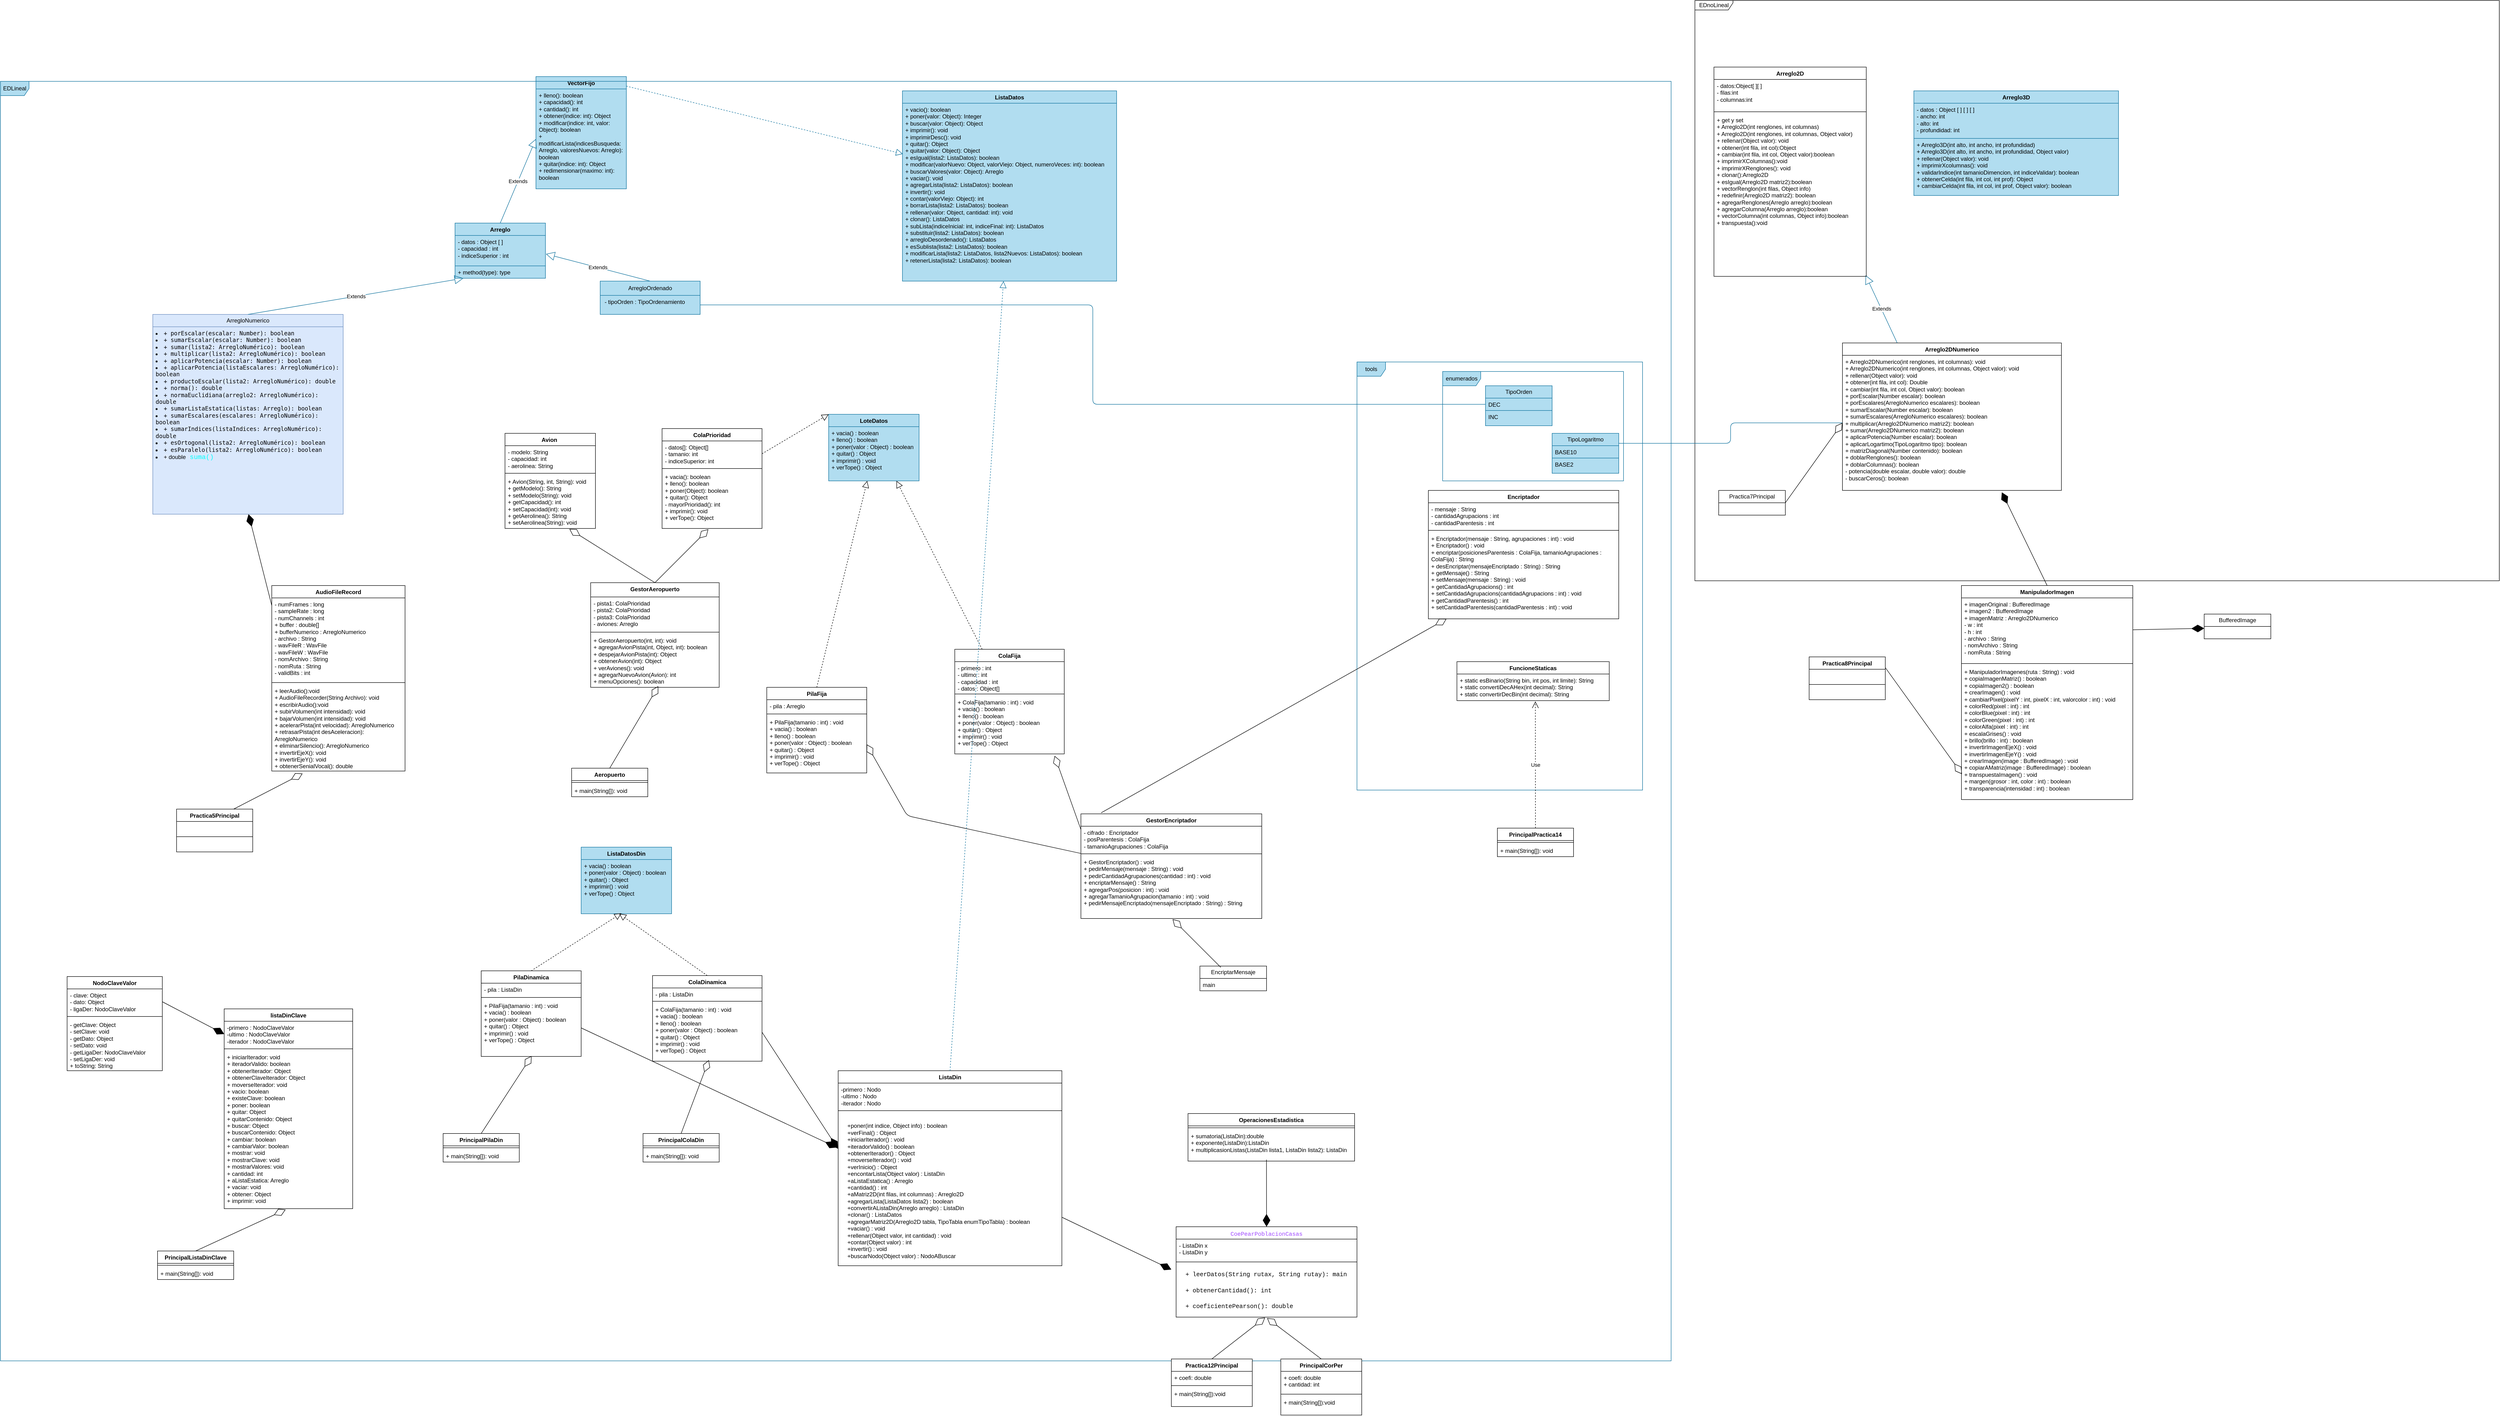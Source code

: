 <mxfile>
    <diagram id="Ew8yXwdpUrjKyERuwxty" name="Page-1">
        <mxGraphModel dx="4398" dy="2200" grid="1" gridSize="10" guides="1" tooltips="1" connect="1" arrows="1" fold="1" page="1" pageScale="1" pageWidth="850" pageHeight="1100" math="0" shadow="0">
            <root>
                <mxCell id="0"/>
                <mxCell id="1" parent="0"/>
                <mxCell id="2" value="ListaDatos" style="swimlane;fontStyle=1;align=center;verticalAlign=top;childLayout=stackLayout;horizontal=1;startSize=26;horizontalStack=0;resizeParent=1;resizeParentMax=0;resizeLast=0;collapsible=1;marginBottom=0;whiteSpace=wrap;html=1;fillColor=#b1ddf0;strokeColor=#10739e;" parent="1" vertex="1">
                    <mxGeometry x="-55" y="60" width="450" height="400" as="geometry"/>
                </mxCell>
                <mxCell id="5" value="&lt;div&gt;&lt;font&gt;+ vacio(): boolean&lt;/font&gt;&lt;/div&gt;&lt;div&gt;&lt;font&gt;+ poner(valor: Object): Integer&lt;/font&gt;&lt;/div&gt;&lt;div&gt;&lt;font&gt;+ buscar(valor: Object): Object&lt;/font&gt;&lt;/div&gt;&lt;div&gt;&lt;font&gt;+ imprimir(): void&lt;/font&gt;&lt;/div&gt;&lt;div&gt;&lt;font&gt;+ imprimirDesc(): void&lt;/font&gt;&lt;/div&gt;&lt;div&gt;&lt;font&gt;+ quitar(): Object&lt;/font&gt;&lt;/div&gt;&lt;div&gt;&lt;font&gt;+ quitar(valor: Object): Object&lt;/font&gt;&lt;/div&gt;&lt;div&gt;&lt;font&gt;+ esIgual(lista2: ListaDatos): boolean&lt;/font&gt;&lt;/div&gt;&lt;div&gt;&lt;font&gt;+ modificar(valorNuevo: Object, valorViejo: Object, numeroVeces: int): boolean&lt;/font&gt;&lt;/div&gt;&lt;div&gt;&lt;font&gt;+ buscarValores(valor: Object): Arreglo&lt;/font&gt;&lt;/div&gt;&lt;div&gt;&lt;font&gt;+ vaciar(): void&lt;/font&gt;&lt;/div&gt;&lt;div&gt;&lt;font&gt;+ agregarLista(lista2: ListaDatos): boolean&lt;/font&gt;&lt;/div&gt;&lt;div&gt;&lt;font&gt;+ invertir(): void&lt;/font&gt;&lt;/div&gt;&lt;div&gt;&lt;font&gt;+ contar(valorViejo: Object): int&lt;/font&gt;&lt;/div&gt;&lt;div&gt;&lt;font&gt;+ borrarLista(lista2: ListaDatos): boolean&lt;/font&gt;&lt;/div&gt;&lt;div&gt;&lt;font&gt;+ rellenar(valor: Object, cantidad: int): void&lt;/font&gt;&lt;/div&gt;&lt;div&gt;&lt;font&gt;+ clonar(): ListaDatos&lt;/font&gt;&lt;/div&gt;&lt;div&gt;&lt;font&gt;+ subLista(indiceInicial: int, indiceFinal: int): ListaDatos&lt;/font&gt;&lt;/div&gt;&lt;div&gt;&lt;font&gt;+ substituir(lista2: ListaDatos): boolean&lt;/font&gt;&lt;/div&gt;&lt;div&gt;&lt;font&gt;+ arregloDesordenado(): ListaDatos&lt;/font&gt;&lt;/div&gt;&lt;div&gt;&lt;font&gt;+ esSublista(lista2: ListaDatos): boolean&lt;/font&gt;&lt;/div&gt;&lt;div&gt;&lt;font&gt;+ modificarLista(lista2: ListaDatos, lista2Nuevos: ListaDatos): boolean&lt;/font&gt;&lt;/div&gt;&lt;div&gt;&lt;font&gt;+ retenerLista(lista2: ListaDatos): boolean&lt;/font&gt;&lt;/div&gt;" style="text;strokeColor=#10739e;fillColor=#b1ddf0;align=left;verticalAlign=top;spacingLeft=4;spacingRight=4;overflow=hidden;rotatable=0;points=[[0,0.5],[1,0.5]];portConstraint=eastwest;whiteSpace=wrap;html=1;" parent="2" vertex="1">
                    <mxGeometry y="26" width="450" height="374" as="geometry"/>
                </mxCell>
                <mxCell id="11" value="VectorFijo" style="swimlane;fontStyle=1;align=center;verticalAlign=top;childLayout=stackLayout;horizontal=1;startSize=26;horizontalStack=0;resizeParent=1;resizeParentMax=0;resizeLast=0;collapsible=1;marginBottom=0;whiteSpace=wrap;html=1;fillColor=#b1ddf0;strokeColor=#10739e;" parent="1" vertex="1">
                    <mxGeometry x="-825" y="30" width="190" height="236" as="geometry"/>
                </mxCell>
                <mxCell id="14" value="&lt;div&gt;&lt;font&gt;+ lleno(): boolean&lt;/font&gt;&lt;/div&gt;&lt;div&gt;&lt;font&gt;+ capacidad(): int&lt;/font&gt;&lt;/div&gt;&lt;div&gt;&lt;font&gt;+ cantidad(): int&lt;/font&gt;&lt;/div&gt;&lt;div&gt;&lt;font&gt;+ obtener(indice: int): Object&lt;/font&gt;&lt;/div&gt;&lt;div&gt;&lt;font&gt;+ modificar(indice: int, valor: Object): boolean&lt;/font&gt;&lt;/div&gt;&lt;div&gt;&lt;font&gt;+ modificarLista(indicesBusqueda: Arreglo, valoresNuevos: Arreglo): boolean&lt;/font&gt;&lt;/div&gt;&lt;div&gt;&lt;font&gt;+ quitar(indice: int): Object&lt;/font&gt;&lt;/div&gt;&lt;div&gt;&lt;font&gt;+ redimensionar(maximo: int): boolean&lt;/font&gt;&lt;/div&gt;" style="text;strokeColor=#10739e;fillColor=#b1ddf0;align=left;verticalAlign=top;spacingLeft=4;spacingRight=4;overflow=hidden;rotatable=0;points=[[0,0.5],[1,0.5]];portConstraint=eastwest;whiteSpace=wrap;html=1;" parent="11" vertex="1">
                    <mxGeometry y="26" width="190" height="210" as="geometry"/>
                </mxCell>
                <mxCell id="15" value="" style="endArrow=block;dashed=1;endFill=0;endSize=12;html=1;exitX=1;exitY=0.085;exitDx=0;exitDy=0;exitPerimeter=0;fillColor=#b1ddf0;strokeColor=#10739e;entryX=0.002;entryY=0.285;entryDx=0;entryDy=0;entryPerimeter=0;" parent="1" source="11" target="5" edge="1">
                    <mxGeometry width="160" relative="1" as="geometry">
                        <mxPoint x="-1005" y="470" as="sourcePoint"/>
                        <mxPoint x="-207.87" y="268.058" as="targetPoint"/>
                    </mxGeometry>
                </mxCell>
                <mxCell id="16" value="Arreglo" style="swimlane;fontStyle=1;align=center;verticalAlign=top;childLayout=stackLayout;horizontal=1;startSize=26;horizontalStack=0;resizeParent=1;resizeParentMax=0;resizeLast=0;collapsible=1;marginBottom=0;whiteSpace=wrap;html=1;fillColor=#b1ddf0;strokeColor=#10739e;" parent="1" vertex="1">
                    <mxGeometry x="-995" y="338" width="190" height="116" as="geometry"/>
                </mxCell>
                <mxCell id="17" value="- datos : &lt;span class=&quot;hljs-keyword&quot;&gt;Object&amp;nbsp;&lt;/span&gt;[ ]&amp;nbsp;&lt;br&gt;- capacidad : &lt;span class=&quot;hljs-type&quot;&gt;int&lt;/span&gt;&amp;nbsp;&lt;br&gt;- indiceSuperior : &lt;span class=&quot;hljs-type&quot;&gt;int&lt;/span&gt;" style="text;strokeColor=#10739e;fillColor=#b1ddf0;align=left;verticalAlign=top;spacingLeft=4;spacingRight=4;overflow=hidden;rotatable=0;points=[[0,0.5],[1,0.5]];portConstraint=eastwest;whiteSpace=wrap;html=1;" parent="16" vertex="1">
                    <mxGeometry y="26" width="190" height="64" as="geometry"/>
                </mxCell>
                <mxCell id="19" value="+ method(type): type" style="text;strokeColor=#10739e;fillColor=#b1ddf0;align=left;verticalAlign=top;spacingLeft=4;spacingRight=4;overflow=hidden;rotatable=0;points=[[0,0.5],[1,0.5]];portConstraint=eastwest;whiteSpace=wrap;html=1;" parent="16" vertex="1">
                    <mxGeometry y="90" width="190" height="26" as="geometry"/>
                </mxCell>
                <mxCell id="20" value="Extends" style="endArrow=block;endSize=16;endFill=0;html=1;exitX=0.5;exitY=0;exitDx=0;exitDy=0;entryX=0;entryY=0.5;entryDx=0;entryDy=0;fillColor=#b1ddf0;strokeColor=#10739e;" parent="1" source="16" target="14" edge="1">
                    <mxGeometry width="160" relative="1" as="geometry">
                        <mxPoint x="-985" y="370" as="sourcePoint"/>
                        <mxPoint x="-825" y="370" as="targetPoint"/>
                    </mxGeometry>
                </mxCell>
                <mxCell id="21" value="ArregloOrdenado" style="swimlane;fontStyle=0;childLayout=stackLayout;horizontal=1;startSize=30;fillColor=#b1ddf0;horizontalStack=0;resizeParent=1;resizeParentMax=0;resizeLast=0;collapsible=1;marginBottom=0;whiteSpace=wrap;html=1;strokeColor=#10739e;" parent="1" vertex="1">
                    <mxGeometry x="-690" y="460" width="210" height="70" as="geometry"/>
                </mxCell>
                <mxCell id="22" value="&amp;nbsp;- tipoOrden : TipoOrdenamiento" style="text;strokeColor=#10739e;fillColor=#b1ddf0;align=left;verticalAlign=top;spacingLeft=4;spacingRight=4;overflow=hidden;rotatable=0;points=[[0,0.5],[1,0.5]];portConstraint=eastwest;whiteSpace=wrap;html=1;" parent="21" vertex="1">
                    <mxGeometry y="30" width="210" height="40" as="geometry"/>
                </mxCell>
                <mxCell id="25" value="Extends" style="endArrow=block;endSize=16;endFill=0;html=1;entryX=1.005;entryY=0.609;entryDx=0;entryDy=0;entryPerimeter=0;exitX=0.5;exitY=0;exitDx=0;exitDy=0;fillColor=#b1ddf0;strokeColor=#10739e;" parent="1" source="21" target="17" edge="1">
                    <mxGeometry x="0.003" width="160" relative="1" as="geometry">
                        <mxPoint x="-730" y="690" as="sourcePoint"/>
                        <mxPoint x="-570" y="690" as="targetPoint"/>
                        <mxPoint as="offset"/>
                    </mxGeometry>
                </mxCell>
                <mxCell id="26" value="EDLineal" style="shape=umlFrame;whiteSpace=wrap;html=1;pointerEvents=0;fillColor=#b1ddf0;strokeColor=#10739e;" parent="1" vertex="1">
                    <mxGeometry x="-1950" y="40" width="3510" height="2690" as="geometry"/>
                </mxCell>
                <mxCell id="28" value="TipoOrden" style="swimlane;fontStyle=0;childLayout=stackLayout;horizontal=1;startSize=26;fillColor=#b1ddf0;horizontalStack=0;resizeParent=1;resizeParentMax=0;resizeLast=0;collapsible=1;marginBottom=0;whiteSpace=wrap;html=1;strokeColor=#10739e;" parent="1" vertex="1">
                    <mxGeometry x="1170" y="680" width="140" height="84" as="geometry"/>
                </mxCell>
                <mxCell id="29" value="DEC" style="text;strokeColor=#10739e;fillColor=#b1ddf0;align=left;verticalAlign=top;spacingLeft=4;spacingRight=4;overflow=hidden;rotatable=0;points=[[0,0.5],[1,0.5]];portConstraint=eastwest;whiteSpace=wrap;html=1;" parent="28" vertex="1">
                    <mxGeometry y="26" width="140" height="26" as="geometry"/>
                </mxCell>
                <mxCell id="31" value="INC" style="text;strokeColor=#10739e;fillColor=#b1ddf0;align=left;verticalAlign=top;spacingLeft=4;spacingRight=4;overflow=hidden;rotatable=0;points=[[0,0.5],[1,0.5]];portConstraint=eastwest;whiteSpace=wrap;html=1;" parent="28" vertex="1">
                    <mxGeometry y="52" width="140" height="32" as="geometry"/>
                </mxCell>
                <mxCell id="32" value="enumerados" style="shape=umlFrame;whiteSpace=wrap;html=1;pointerEvents=0;width=80;height=30;fillColor=#b1ddf0;strokeColor=#10739e;" parent="1" vertex="1">
                    <mxGeometry x="1080" y="650" width="380" height="230" as="geometry"/>
                </mxCell>
                <mxCell id="33" value="tools" style="shape=umlFrame;whiteSpace=wrap;html=1;pointerEvents=0;fillColor=#b1ddf0;strokeColor=#10739e;" parent="1" vertex="1">
                    <mxGeometry x="900" y="630" width="600" height="900" as="geometry"/>
                </mxCell>
                <mxCell id="34" value="" style="endArrow=none;html=1;edgeStyle=orthogonalEdgeStyle;entryX=0;entryY=0.5;entryDx=0;entryDy=0;exitX=1;exitY=0.5;exitDx=0;exitDy=0;fillColor=#b1ddf0;strokeColor=#10739e;" parent="1" source="22" target="29" edge="1">
                    <mxGeometry relative="1" as="geometry">
                        <mxPoint x="950" y="910" as="sourcePoint"/>
                        <mxPoint x="1110" y="910" as="targetPoint"/>
                    </mxGeometry>
                </mxCell>
                <mxCell id="35" value="ArregloNumerico" style="swimlane;fontStyle=0;childLayout=stackLayout;horizontal=1;startSize=26;fillColor=#dae8fc;horizontalStack=0;resizeParent=1;resizeParentMax=0;resizeLast=0;collapsible=1;marginBottom=0;whiteSpace=wrap;html=1;strokeColor=#6c8ebf;" parent="1" vertex="1">
                    <mxGeometry x="-1630" y="530" width="400" height="420" as="geometry"/>
                </mxCell>
                <mxCell id="36" value="&lt;li data-sourcepos=&quot;8:5-8:46&quot;&gt;&lt;code&gt;+ porEscalar(escalar: Number): boolean&lt;/code&gt;&lt;/li&gt;&lt;li data-sourcepos=&quot;9:5-9:48&quot;&gt;&lt;code&gt;+ sumarEscalar(escalar: Number): boolean&lt;/code&gt;&lt;/li&gt;&lt;li data-sourcepos=&quot;10:5-10:49&quot;&gt;&lt;code&gt;+ sumar(lista2: ArregloNumérico): boolean&lt;/code&gt;&lt;/li&gt;&lt;li data-sourcepos=&quot;11:5-11:55&quot;&gt;&lt;code&gt;+ multiplicar(lista2: ArregloNumérico): boolean&lt;/code&gt;&lt;/li&gt;&lt;li data-sourcepos=&quot;12:5-12:51&quot;&gt;&lt;code&gt;+ aplicarPotencia(escalar: Number): boolean&lt;/code&gt;&lt;/li&gt;&lt;li data-sourcepos=&quot;13:5-13:67&quot;&gt;&lt;code&gt;+ aplicarPotencia(listaEscalares: ArregloNumérico): boolean&lt;/code&gt;&lt;/li&gt;&lt;li data-sourcepos=&quot;14:5-14:58&quot;&gt;&lt;code&gt;+ productoEscalar(lista2: ArregloNumérico): double&lt;/code&gt;&lt;/li&gt;&lt;li data-sourcepos=&quot;15:5-15:25&quot;&gt;&lt;code&gt;+ norma(): double&lt;/code&gt;&lt;/li&gt;&lt;li data-sourcepos=&quot;16:5-16:60&quot;&gt;&lt;code&gt;+ normaEuclidiana(arreglo2: ArregloNumérico): double&lt;/code&gt;&lt;/li&gt;&lt;li data-sourcepos=&quot;17:5-17:54&quot;&gt;&lt;code&gt;+ sumarListaEstatica(listas: Arreglo): boolean&lt;/code&gt;&lt;/li&gt;&lt;li data-sourcepos=&quot;18:5-18:61&quot;&gt;&lt;code&gt;+ sumarEscalares(escalares: ArregloNumérico): boolean&lt;/code&gt;&lt;/li&gt;&lt;li data-sourcepos=&quot;19:5-19:61&quot;&gt;&lt;code&gt;+ sumarIndices(listaIndices: ArregloNumérico): double&lt;/code&gt;&lt;/li&gt;&lt;li data-sourcepos=&quot;20:5-20:55&quot;&gt;&lt;code&gt;+ esOrtogonal(lista2: ArregloNumérico): boolean&lt;/code&gt;&lt;/li&gt;&lt;li data-sourcepos=&quot;21:5-22:0&quot;&gt;&lt;code&gt;+ esParalelo(lista2: ArregloNumérico): boolean&lt;/code&gt;&lt;/li&gt;&lt;li data-sourcepos=&quot;21:5-22:0&quot;&gt;&lt;span style=&quot;background-color: rgba(255, 255, 255, 0.1);&quot;&gt;+&amp;nbsp;&lt;/span&gt;double&lt;font face=&quot;Consolas, Courier New, monospace&quot; color=&quot;#00ffff&quot;&gt;&lt;span style=&quot;font-size: 14px; white-space: pre;&quot;&gt;&amp;nbsp;suma()&lt;/span&gt;&lt;/font&gt;&lt;/li&gt;" style="text;strokeColor=#6c8ebf;fillColor=#dae8fc;align=left;verticalAlign=top;spacingLeft=4;spacingRight=4;overflow=hidden;rotatable=0;points=[[0,0.5],[1,0.5]];portConstraint=eastwest;whiteSpace=wrap;html=1;" parent="35" vertex="1">
                    <mxGeometry y="26" width="400" height="394" as="geometry"/>
                </mxCell>
                <mxCell id="39" value="Extends" style="endArrow=block;endSize=16;endFill=0;html=1;fillColor=#b1ddf0;strokeColor=#10739e;entryX=0.996;entryY=0.993;entryDx=0;entryDy=0;exitX=0.25;exitY=0;exitDx=0;exitDy=0;entryPerimeter=0;" parent="1" source="65" target="63" edge="1">
                    <mxGeometry x="0.003" width="160" relative="1" as="geometry">
                        <mxPoint x="1850.005" y="564" as="sourcePoint"/>
                        <mxPoint x="1908.24" y="370" as="targetPoint"/>
                        <mxPoint as="offset"/>
                        <Array as="points"/>
                    </mxGeometry>
                </mxCell>
                <mxCell id="44" value="AudioFileRecord" style="swimlane;fontStyle=1;align=center;verticalAlign=top;childLayout=stackLayout;horizontal=1;startSize=26;horizontalStack=0;resizeParent=1;resizeParentMax=0;resizeLast=0;collapsible=1;marginBottom=0;whiteSpace=wrap;html=1;" parent="1" vertex="1">
                    <mxGeometry x="-1380" y="1100" width="280" height="390" as="geometry"/>
                </mxCell>
                <mxCell id="45" value="&lt;div&gt;- numFrames : long&lt;/div&gt;&lt;div&gt;- sampleRate : long&lt;/div&gt;&lt;div&gt;- numChannels : int&lt;/div&gt;&lt;div&gt;+ buffer : double[]&lt;/div&gt;&lt;div&gt;+ bufferNumerico : ArregloNumerico&lt;/div&gt;&lt;div&gt;- archivo : String&lt;/div&gt;&lt;div&gt;- wavFileR : WavFile&lt;/div&gt;&lt;div&gt;- wavFileW : WavFile&lt;/div&gt;&lt;div&gt;- nomArchivo : String&lt;/div&gt;&lt;div&gt;- nomRuta : String&lt;/div&gt;&lt;div&gt;- validBits : int&lt;/div&gt;&lt;div&gt;&lt;br style=&quot;color: rgb(63, 63, 63);&quot;&gt;&lt;/div&gt;" style="text;strokeColor=none;fillColor=none;align=left;verticalAlign=top;spacingLeft=4;spacingRight=4;overflow=hidden;rotatable=0;points=[[0,0.5],[1,0.5]];portConstraint=eastwest;whiteSpace=wrap;html=1;" parent="44" vertex="1">
                    <mxGeometry y="26" width="280" height="174" as="geometry"/>
                </mxCell>
                <mxCell id="46" value="" style="line;strokeWidth=1;fillColor=none;align=left;verticalAlign=middle;spacingTop=-1;spacingLeft=3;spacingRight=3;rotatable=0;labelPosition=right;points=[];portConstraint=eastwest;strokeColor=inherit;" parent="44" vertex="1">
                    <mxGeometry y="200" width="280" height="8" as="geometry"/>
                </mxCell>
                <mxCell id="47" value="&lt;div&gt;&lt;font&gt;+ leerAudio():void&lt;/font&gt;&lt;/div&gt;&lt;div&gt;&lt;font&gt;+ AudioFileRecorder(String Archivo): void&lt;/font&gt;&lt;/div&gt;&lt;div&gt;&lt;font&gt;+ escribirAudio():void&lt;/font&gt;&lt;/div&gt;&lt;div&gt;&lt;font&gt;+ subirVolumen(int intensidad): void&lt;/font&gt;&lt;/div&gt;&lt;div&gt;&lt;font&gt;+ bajarVolumen(int intensidad): void&lt;/font&gt;&lt;/div&gt;&lt;div&gt;&lt;font&gt;+ acelerarPista(int velocidad): ArregloNumerico&lt;/font&gt;&lt;/div&gt;&lt;div&gt;&lt;font&gt;+ retrasarPista(int desAceleracion): ArregloNumerico&lt;/font&gt;&lt;/div&gt;&lt;div&gt;&lt;font&gt;+ eliminarSilencio(): ArregloNumerico&lt;/font&gt;&lt;/div&gt;&lt;div&gt;&lt;font&gt;+ invertirEjeX(): void&lt;/font&gt;&lt;/div&gt;&lt;div&gt;&lt;font&gt;+ invertirEjeY(): void&lt;/font&gt;&lt;/div&gt;&lt;div&gt;&lt;font&gt;+ obtenerSenialVocal(): double&lt;/font&gt;&lt;/div&gt;" style="text;strokeColor=none;fillColor=none;align=left;verticalAlign=top;spacingLeft=4;spacingRight=4;overflow=hidden;rotatable=0;points=[[0,0.5],[1,0.5]];portConstraint=eastwest;whiteSpace=wrap;html=1;" parent="44" vertex="1">
                    <mxGeometry y="208" width="280" height="182" as="geometry"/>
                </mxCell>
                <mxCell id="48" value="" style="endArrow=diamondThin;endFill=1;endSize=24;html=1;entryX=0.503;entryY=1;entryDx=0;entryDy=0;entryPerimeter=0;exitX=0;exitY=0.092;exitDx=0;exitDy=0;exitPerimeter=0;" parent="1" source="45" target="36" edge="1">
                    <mxGeometry width="160" relative="1" as="geometry">
                        <mxPoint x="-1210" y="930" as="sourcePoint"/>
                        <mxPoint x="-1050" y="930" as="targetPoint"/>
                    </mxGeometry>
                </mxCell>
                <mxCell id="53" value="Practica5Principal" style="swimlane;fontStyle=1;align=center;verticalAlign=top;childLayout=stackLayout;horizontal=1;startSize=26;horizontalStack=0;resizeParent=1;resizeParentMax=0;resizeLast=0;collapsible=1;marginBottom=0;whiteSpace=wrap;html=1;" parent="1" vertex="1">
                    <mxGeometry x="-1580" y="1570" width="160" height="90" as="geometry"/>
                </mxCell>
                <mxCell id="55" value="" style="line;strokeWidth=1;fillColor=none;align=left;verticalAlign=middle;spacingTop=-1;spacingLeft=3;spacingRight=3;rotatable=0;labelPosition=right;points=[];portConstraint=eastwest;strokeColor=inherit;" parent="53" vertex="1">
                    <mxGeometry y="26" width="160" height="64" as="geometry"/>
                </mxCell>
                <mxCell id="59" value="" style="endArrow=diamondThin;endFill=0;endSize=24;html=1;exitX=0.75;exitY=0;exitDx=0;exitDy=0;entryX=0.231;entryY=1.029;entryDx=0;entryDy=0;entryPerimeter=0;" parent="1" source="53" target="47" edge="1">
                    <mxGeometry width="160" relative="1" as="geometry">
                        <mxPoint x="-1210" y="1350" as="sourcePoint"/>
                        <mxPoint x="-1050" y="1350" as="targetPoint"/>
                        <Array as="points"/>
                    </mxGeometry>
                </mxCell>
                <mxCell id="60" value="Arreglo2D" style="swimlane;fontStyle=1;align=center;verticalAlign=top;childLayout=stackLayout;horizontal=1;startSize=26;horizontalStack=0;resizeParent=1;resizeParentMax=0;resizeLast=0;collapsible=1;marginBottom=0;whiteSpace=wrap;html=1;" parent="1" vertex="1">
                    <mxGeometry x="1650" y="10" width="320" height="440" as="geometry"/>
                </mxCell>
                <mxCell id="61" value="- datos:Object[ ][ ]&lt;div&gt;- filas:int&lt;/div&gt;&lt;div&gt;- columnas:int&lt;/div&gt;" style="text;strokeColor=none;fillColor=none;align=left;verticalAlign=top;spacingLeft=4;spacingRight=4;overflow=hidden;rotatable=0;points=[[0,0.5],[1,0.5]];portConstraint=eastwest;whiteSpace=wrap;html=1;" parent="60" vertex="1">
                    <mxGeometry y="26" width="320" height="64" as="geometry"/>
                </mxCell>
                <mxCell id="62" value="" style="line;strokeWidth=1;fillColor=none;align=left;verticalAlign=middle;spacingTop=-1;spacingLeft=3;spacingRight=3;rotatable=0;labelPosition=right;points=[];portConstraint=eastwest;strokeColor=inherit;" parent="60" vertex="1">
                    <mxGeometry y="90" width="320" height="8" as="geometry"/>
                </mxCell>
                <mxCell id="63" value="+ get y set&lt;br&gt;+ Arreglo2D(int renglones, int columnas)&lt;div&gt;+ Arreglo2D(&lt;span style=&quot;color: rgb(0, 0, 0); background-color: transparent;&quot;&gt;int renglones, int columnas, Object valor&lt;/span&gt;&lt;span style=&quot;background-color: transparent;&quot;&gt;)&lt;/span&gt;&lt;/div&gt;&lt;div&gt;&lt;span style=&quot;background-color: transparent;&quot;&gt;+ rellenar(Object valor): void&lt;/span&gt;&lt;/div&gt;&lt;div&gt;&lt;span style=&quot;background-color: transparent;&quot;&gt;+ obtener(int fila, int col):Object&lt;/span&gt;&lt;/div&gt;&lt;div&gt;&lt;span style=&quot;background-color: transparent;&quot;&gt;+ cambiar(int fila, int col, Object valor):boolean&lt;/span&gt;&lt;/div&gt;&lt;div&gt;&lt;span style=&quot;background-color: transparent;&quot;&gt;+ imprimirXColumnas():void&lt;/span&gt;&lt;/div&gt;&lt;div&gt;&lt;span style=&quot;background-color: transparent;&quot;&gt;+ imprimirXRenglones(): void&lt;/span&gt;&lt;/div&gt;&lt;div&gt;&lt;span style=&quot;background-color: transparent;&quot;&gt;+ clonar():Arreglo2D&lt;/span&gt;&lt;/div&gt;&lt;div&gt;&lt;span style=&quot;background-color: transparent;&quot;&gt;+ esIgual(Arreglo2D matriz2):boolean&lt;/span&gt;&lt;/div&gt;&lt;div&gt;&lt;span style=&quot;background-color: transparent;&quot;&gt;+ vectorRenglon(int filas, Object info)&lt;/span&gt;&lt;/div&gt;&lt;div&gt;&lt;span style=&quot;background-color: transparent;&quot;&gt;+ redefinir(Arreglo2D matriz2): boolean&lt;/span&gt;&lt;/div&gt;&lt;div&gt;&lt;span style=&quot;background-color: transparent;&quot;&gt;+ agregarRenglones(Arreglo arreglo):boolean&lt;/span&gt;&lt;/div&gt;&lt;div&gt;&lt;span style=&quot;background-color: transparent;&quot;&gt;+ agregarColumna(Arreglo arreglo):boolean&lt;/span&gt;&lt;/div&gt;&lt;div&gt;&lt;span style=&quot;background-color: transparent;&quot;&gt;+ vectorColumna(int columnas, Object info):boolean&lt;/span&gt;&lt;/div&gt;&lt;div&gt;&lt;span style=&quot;background-color: transparent;&quot;&gt;+ transpuesta():void&lt;/span&gt;&lt;/div&gt;" style="text;strokeColor=none;fillColor=none;align=left;verticalAlign=top;spacingLeft=4;spacingRight=4;overflow=hidden;rotatable=0;points=[[0,0.5],[1,0.5]];portConstraint=eastwest;whiteSpace=wrap;html=1;" parent="60" vertex="1">
                    <mxGeometry y="98" width="320" height="342" as="geometry"/>
                </mxCell>
                <mxCell id="64" value="EDnoLineal" style="shape=umlFrame;whiteSpace=wrap;html=1;pointerEvents=0;width=80;height=20;" parent="1" vertex="1">
                    <mxGeometry x="1610" y="-130" width="1690" height="1220" as="geometry"/>
                </mxCell>
                <mxCell id="65" value="Arreglo2DNumerico" style="swimlane;fontStyle=1;align=center;verticalAlign=top;childLayout=stackLayout;horizontal=1;startSize=26;horizontalStack=0;resizeParent=1;resizeParentMax=0;resizeLast=0;collapsible=1;marginBottom=0;whiteSpace=wrap;html=1;" parent="1" vertex="1">
                    <mxGeometry x="1920" y="590" width="460" height="310" as="geometry"/>
                </mxCell>
                <mxCell id="68" value="&lt;div&gt;&lt;font color=&quot;#000000&quot;&gt;+ Arreglo2DNumerico(int renglones, int columnas): void&lt;/font&gt;&lt;/div&gt;&lt;div&gt;&lt;font color=&quot;#000000&quot;&gt;+ Arreglo2DNumerico(int renglones, int columnas, Object valor): void&lt;/font&gt;&lt;/div&gt;&lt;div&gt;&lt;font color=&quot;#000000&quot;&gt;+ rellenar(Object valor): void&lt;/font&gt;&lt;/div&gt;&lt;div&gt;&lt;font color=&quot;#000000&quot;&gt;+ obtener(int fila, int col): Double&lt;/font&gt;&lt;/div&gt;&lt;div&gt;&lt;font color=&quot;#000000&quot;&gt;+ cambiar(int fila, int col, Object valor): boolean&lt;/font&gt;&lt;/div&gt;&lt;div&gt;&lt;font color=&quot;#000000&quot;&gt;+ porEscalar(Number escalar): boolean&lt;/font&gt;&lt;/div&gt;&lt;div&gt;&lt;font color=&quot;#000000&quot;&gt;+ porEscalares(ArregloNumerico escalares): boolean&lt;/font&gt;&lt;/div&gt;&lt;div&gt;&lt;font color=&quot;#000000&quot;&gt;+ sumarEscalar(Number escalar): boolean&lt;/font&gt;&lt;/div&gt;&lt;div&gt;&lt;font color=&quot;#000000&quot;&gt;+ sumarEscalares(ArregloNumerico escalares): boolean&lt;/font&gt;&lt;/div&gt;&lt;div&gt;&lt;font color=&quot;#000000&quot;&gt;+ multiplicar(Arreglo2DNumerico matriz2): boolean&lt;/font&gt;&lt;/div&gt;&lt;div&gt;&lt;font color=&quot;#000000&quot;&gt;+ sumar(Arreglo2DNumerico matriz2): boolean&lt;/font&gt;&lt;/div&gt;&lt;div&gt;&lt;font color=&quot;#000000&quot;&gt;+ aplicarPotencia(Number escalar): boolean&lt;/font&gt;&lt;/div&gt;&lt;div&gt;&lt;font color=&quot;#000000&quot;&gt;+ aplicarLogartimo(TipoLogaritmo tipo): boolean&lt;/font&gt;&lt;/div&gt;&lt;div&gt;&lt;font color=&quot;#000000&quot;&gt;+ matrizDiagonal(Number contenido): boolean&lt;/font&gt;&lt;/div&gt;&lt;div&gt;&lt;font color=&quot;#000000&quot;&gt;+ doblarRenglones(): boolean&lt;/font&gt;&lt;/div&gt;&lt;div&gt;&lt;font color=&quot;#000000&quot;&gt;+ doblarColumnas(): boolean&lt;/font&gt;&lt;/div&gt;&lt;div&gt;&lt;font&gt;&lt;div style=&quot;&quot;&gt;- potencia(double escalar, double valor): double&lt;/div&gt;&lt;div style=&quot;&quot;&gt;- buscarCeros(): boolean&lt;/div&gt;&lt;/font&gt;&lt;/div&gt;" style="text;strokeColor=none;fillColor=none;align=left;verticalAlign=top;spacingLeft=4;spacingRight=4;overflow=hidden;rotatable=0;points=[[0,0.5],[1,0.5]];portConstraint=eastwest;whiteSpace=wrap;html=1;" parent="65" vertex="1">
                    <mxGeometry y="26" width="460" height="284" as="geometry"/>
                </mxCell>
                <mxCell id="69" value="Extends" style="endArrow=block;endSize=16;endFill=0;html=1;fillColor=#b1ddf0;strokeColor=#10739e;exitX=0.5;exitY=0;exitDx=0;exitDy=0;" parent="1" source="35" target="19" edge="1">
                    <mxGeometry x="0.003" width="160" relative="1" as="geometry">
                        <mxPoint x="-828" y="620" as="sourcePoint"/>
                        <mxPoint x="-770" y="426" as="targetPoint"/>
                        <mxPoint as="offset"/>
                    </mxGeometry>
                </mxCell>
                <mxCell id="70" value="TipoLogaritmo" style="swimlane;fontStyle=0;childLayout=stackLayout;horizontal=1;startSize=26;fillColor=#b1ddf0;horizontalStack=0;resizeParent=1;resizeParentMax=0;resizeLast=0;collapsible=1;marginBottom=0;whiteSpace=wrap;html=1;strokeColor=#10739e;" parent="1" vertex="1">
                    <mxGeometry x="1310" y="780" width="140" height="84" as="geometry"/>
                </mxCell>
                <mxCell id="71" value="BASE10" style="text;strokeColor=#10739e;fillColor=#b1ddf0;align=left;verticalAlign=top;spacingLeft=4;spacingRight=4;overflow=hidden;rotatable=0;points=[[0,0.5],[1,0.5]];portConstraint=eastwest;whiteSpace=wrap;html=1;" parent="70" vertex="1">
                    <mxGeometry y="26" width="140" height="26" as="geometry"/>
                </mxCell>
                <mxCell id="72" value="BASE2" style="text;strokeColor=#10739e;fillColor=#b1ddf0;align=left;verticalAlign=top;spacingLeft=4;spacingRight=4;overflow=hidden;rotatable=0;points=[[0,0.5],[1,0.5]];portConstraint=eastwest;whiteSpace=wrap;html=1;" parent="70" vertex="1">
                    <mxGeometry y="52" width="140" height="32" as="geometry"/>
                </mxCell>
                <mxCell id="73" value="" style="endArrow=none;html=1;edgeStyle=orthogonalEdgeStyle;entryX=0;entryY=0.5;entryDx=0;entryDy=0;exitX=1;exitY=0.25;exitDx=0;exitDy=0;fillColor=#b1ddf0;strokeColor=#10739e;" parent="1" source="70" target="68" edge="1">
                    <mxGeometry relative="1" as="geometry">
                        <mxPoint x="1670" y="1180" as="sourcePoint"/>
                        <mxPoint x="2075" y="1499" as="targetPoint"/>
                    </mxGeometry>
                </mxCell>
                <mxCell id="74" value="Practica7Principal" style="swimlane;fontStyle=0;childLayout=stackLayout;horizontal=1;startSize=26;fillColor=none;horizontalStack=0;resizeParent=1;resizeParentMax=0;resizeLast=0;collapsible=1;marginBottom=0;whiteSpace=wrap;html=1;" parent="1" vertex="1">
                    <mxGeometry x="1660" y="900" width="140" height="52" as="geometry"/>
                </mxCell>
                <mxCell id="78" value="" style="endArrow=diamondThin;endFill=0;endSize=24;html=1;entryX=0;entryY=0.5;entryDx=0;entryDy=0;exitX=1;exitY=0.5;exitDx=0;exitDy=0;" parent="1" source="74" target="68" edge="1">
                    <mxGeometry width="160" relative="1" as="geometry">
                        <mxPoint x="1760" y="888" as="sourcePoint"/>
                        <mxPoint x="1710" y="1186" as="targetPoint"/>
                        <Array as="points"/>
                    </mxGeometry>
                </mxCell>
                <mxCell id="83" value="ManipuladorImagen" style="swimlane;fontStyle=1;align=center;verticalAlign=top;childLayout=stackLayout;horizontal=1;startSize=26;horizontalStack=0;resizeParent=1;resizeParentMax=0;resizeLast=0;collapsible=1;marginBottom=0;whiteSpace=wrap;html=1;" parent="1" vertex="1">
                    <mxGeometry x="2170" y="1100" width="360" height="450" as="geometry"/>
                </mxCell>
                <mxCell id="84" value="&lt;div&gt;&lt;font color=&quot;#000000&quot;&gt;+ imagenOriginal : BufferedImage&lt;/font&gt;&lt;/div&gt;&lt;div&gt;&lt;font color=&quot;#000000&quot;&gt;+ imagen2 : BufferedImage&lt;/font&gt;&lt;/div&gt;&lt;div&gt;&lt;font color=&quot;#000000&quot;&gt;+ imagenMatriz : Arreglo2DNumerico&lt;/font&gt;&lt;/div&gt;&lt;div&gt;&lt;font color=&quot;#000000&quot;&gt;- w : int&lt;/font&gt;&lt;/div&gt;&lt;div&gt;&lt;font color=&quot;#000000&quot;&gt;- h : int&lt;/font&gt;&lt;/div&gt;&lt;div&gt;&lt;font color=&quot;#000000&quot;&gt;- archivo : String&lt;/font&gt;&lt;/div&gt;&lt;div&gt;&lt;font color=&quot;#000000&quot;&gt;- nomArchivo : String&lt;/font&gt;&lt;/div&gt;&lt;div&gt;&lt;font color=&quot;#000000&quot;&gt;- nomRuta : String&lt;/font&gt;&lt;/div&gt;" style="text;strokeColor=none;fillColor=none;align=left;verticalAlign=top;spacingLeft=4;spacingRight=4;overflow=hidden;rotatable=0;points=[[0,0.5],[1,0.5]];portConstraint=eastwest;whiteSpace=wrap;html=1;" parent="83" vertex="1">
                    <mxGeometry y="26" width="360" height="134" as="geometry"/>
                </mxCell>
                <mxCell id="85" value="" style="line;strokeWidth=1;fillColor=none;align=left;verticalAlign=middle;spacingTop=-1;spacingLeft=3;spacingRight=3;rotatable=0;labelPosition=right;points=[];portConstraint=eastwest;strokeColor=inherit;" parent="83" vertex="1">
                    <mxGeometry y="160" width="360" height="8" as="geometry"/>
                </mxCell>
                <mxCell id="86" value="&lt;div&gt;&lt;font color=&quot;#000000&quot;&gt;+ ManipuladorImagenes(ruta : String) : void&lt;/font&gt;&lt;/div&gt;&lt;div&gt;&lt;font color=&quot;#000000&quot;&gt;+ copiaImagenMatriz() : boolean&lt;/font&gt;&lt;/div&gt;&lt;div&gt;&lt;font color=&quot;#000000&quot;&gt;+ copiaImagen2() : boolean&lt;/font&gt;&lt;/div&gt;&lt;div&gt;&lt;font color=&quot;#000000&quot;&gt;+ crearImagen() : void&lt;/font&gt;&lt;/div&gt;&lt;div&gt;&lt;font color=&quot;#000000&quot;&gt;+ cambiarPixel(pixelY : int, pixelX : int, valorcolor : int) : void&lt;/font&gt;&lt;/div&gt;&lt;div&gt;&lt;font color=&quot;#000000&quot;&gt;+ colorRed(pixel : int) : int&lt;/font&gt;&lt;/div&gt;&lt;div&gt;&lt;font color=&quot;#000000&quot;&gt;+ colorBlue(pixel : int) : int&lt;/font&gt;&lt;/div&gt;&lt;div&gt;&lt;font color=&quot;#000000&quot;&gt;+ colorGreen(pixel : int) : int&lt;/font&gt;&lt;/div&gt;&lt;div&gt;&lt;font color=&quot;#000000&quot;&gt;+ colorAlfa(pixel : int) : int&lt;/font&gt;&lt;/div&gt;&lt;div&gt;&lt;font color=&quot;#000000&quot;&gt;+ escalaGrises() : void&lt;/font&gt;&lt;/div&gt;&lt;div&gt;&lt;font color=&quot;#000000&quot;&gt;+ brillo(brillo : int) : boolean&lt;/font&gt;&lt;/div&gt;&lt;div&gt;&lt;font color=&quot;#000000&quot;&gt;+ invertirImagenEjeX() : void&lt;/font&gt;&lt;/div&gt;&lt;div&gt;&lt;font color=&quot;#000000&quot;&gt;+ invertirImagenEjeY() : void&lt;/font&gt;&lt;/div&gt;&lt;div&gt;&lt;font color=&quot;#000000&quot;&gt;+ crearImagen(image : BufferedImage) : void&lt;/font&gt;&lt;/div&gt;&lt;div&gt;&lt;font color=&quot;#000000&quot;&gt;+ copiarAMatriz(image : BufferedImage) : boolean&lt;/font&gt;&lt;/div&gt;&lt;div&gt;&lt;font color=&quot;#000000&quot;&gt;+ transpuestaImagen() : void&lt;/font&gt;&lt;/div&gt;&lt;div&gt;&lt;font color=&quot;#000000&quot;&gt;+ margen(grosor : int, color : int) : boolean&lt;/font&gt;&lt;/div&gt;&lt;div&gt;&lt;font color=&quot;#000000&quot;&gt;+ transparencia(intensidad : int) : boolean&lt;/font&gt;&lt;/div&gt;" style="text;strokeColor=none;fillColor=none;align=left;verticalAlign=top;spacingLeft=4;spacingRight=4;overflow=hidden;rotatable=0;points=[[0,0.5],[1,0.5]];portConstraint=eastwest;whiteSpace=wrap;html=1;" parent="83" vertex="1">
                    <mxGeometry y="168" width="360" height="282" as="geometry"/>
                </mxCell>
                <mxCell id="87" value="&lt;span style=&quot;color: rgb(0, 0, 0); text-align: left;&quot;&gt;BufferedImage&lt;/span&gt;" style="swimlane;fontStyle=0;childLayout=stackLayout;horizontal=1;startSize=26;fillColor=none;horizontalStack=0;resizeParent=1;resizeParentMax=0;resizeLast=0;collapsible=1;marginBottom=0;whiteSpace=wrap;html=1;" parent="1" vertex="1">
                    <mxGeometry x="2680" y="1160" width="140" height="52" as="geometry"/>
                </mxCell>
                <mxCell id="91" value="" style="endArrow=diamondThin;endFill=1;endSize=24;html=1;exitX=1;exitY=0.5;exitDx=0;exitDy=0;" parent="1" source="84" edge="1">
                    <mxGeometry width="160" relative="1" as="geometry">
                        <mxPoint x="2560" y="1190" as="sourcePoint"/>
                        <mxPoint x="2680" y="1190" as="targetPoint"/>
                    </mxGeometry>
                </mxCell>
                <mxCell id="92" value="" style="endArrow=diamondThin;endFill=1;endSize=24;html=1;exitX=0.5;exitY=0;exitDx=0;exitDy=0;entryX=0.728;entryY=1.014;entryDx=0;entryDy=0;entryPerimeter=0;" parent="1" source="83" target="68" edge="1">
                    <mxGeometry width="160" relative="1" as="geometry">
                        <mxPoint x="2160" y="940" as="sourcePoint"/>
                        <mxPoint x="2320" y="940" as="targetPoint"/>
                    </mxGeometry>
                </mxCell>
                <mxCell id="93" value="Practica8Principal" style="swimlane;fontStyle=1;align=center;verticalAlign=top;childLayout=stackLayout;horizontal=1;startSize=26;horizontalStack=0;resizeParent=1;resizeParentMax=0;resizeLast=0;collapsible=1;marginBottom=0;whiteSpace=wrap;html=1;" parent="1" vertex="1">
                    <mxGeometry x="1850" y="1250" width="160" height="90" as="geometry"/>
                </mxCell>
                <mxCell id="95" value="" style="line;strokeWidth=1;fillColor=none;align=left;verticalAlign=middle;spacingTop=-1;spacingLeft=3;spacingRight=3;rotatable=0;labelPosition=right;points=[];portConstraint=eastwest;strokeColor=inherit;" parent="93" vertex="1">
                    <mxGeometry y="26" width="160" height="64" as="geometry"/>
                </mxCell>
                <mxCell id="97" value="" style="endArrow=diamondThin;endFill=0;endSize=24;html=1;entryX=0.003;entryY=0.81;entryDx=0;entryDy=0;exitX=1;exitY=0.25;exitDx=0;exitDy=0;entryPerimeter=0;" parent="1" source="93" target="86" edge="1">
                    <mxGeometry width="160" relative="1" as="geometry">
                        <mxPoint x="2000" y="1680" as="sourcePoint"/>
                        <mxPoint x="2120" y="1512" as="targetPoint"/>
                        <Array as="points"/>
                    </mxGeometry>
                </mxCell>
                <mxCell id="105" value="Encriptador" style="swimlane;fontStyle=1;align=center;verticalAlign=top;childLayout=stackLayout;horizontal=1;startSize=26;horizontalStack=0;resizeParent=1;resizeParentMax=0;resizeLast=0;collapsible=1;marginBottom=0;whiteSpace=wrap;html=1;" parent="1" vertex="1">
                    <mxGeometry x="1050" y="900" width="400" height="270" as="geometry"/>
                </mxCell>
                <mxCell id="106" value="- mensaje : String&#xa;- cantidadAgrupacions : int&#xa;- cantidadParentesis : int" style="text;strokeColor=none;fillColor=none;align=left;verticalAlign=top;spacingLeft=4;spacingRight=4;overflow=hidden;rotatable=0;points=[[0,0.5],[1,0.5]];portConstraint=eastwest;whiteSpace=wrap;html=1;" parent="105" vertex="1">
                    <mxGeometry y="26" width="400" height="54" as="geometry"/>
                </mxCell>
                <mxCell id="107" value="" style="line;strokeWidth=1;fillColor=none;align=left;verticalAlign=middle;spacingTop=-1;spacingLeft=3;spacingRight=3;rotatable=0;labelPosition=right;points=[];portConstraint=eastwest;strokeColor=inherit;" parent="105" vertex="1">
                    <mxGeometry y="80" width="400" height="8" as="geometry"/>
                </mxCell>
                <mxCell id="108" value="&lt;div&gt;&lt;font color=&quot;#000000&quot;&gt;+ Encriptador(mensaje : String, agrupaciones : int) : void&lt;/font&gt;&lt;/div&gt;&lt;div&gt;&lt;font color=&quot;#000000&quot;&gt;+ Encriptador() : void&lt;/font&gt;&lt;/div&gt;&lt;div&gt;&lt;font color=&quot;#000000&quot;&gt;+ encriptar(posicionesParentesis : ColaFija, tamanioAgrupaciones : ColaFija) : String&lt;/font&gt;&lt;/div&gt;&lt;div&gt;&lt;font color=&quot;#000000&quot;&gt;+ desEncriptar(mensajeEncriptado : String) : String&lt;/font&gt;&lt;/div&gt;&lt;div&gt;&lt;font color=&quot;#000000&quot;&gt;+ getMensaje() : String&lt;/font&gt;&lt;/div&gt;&lt;div&gt;&lt;font color=&quot;#000000&quot;&gt;+ setMensaje(mensaje : String) : void&lt;/font&gt;&lt;/div&gt;&lt;div&gt;&lt;font color=&quot;#000000&quot;&gt;+ getCantidadAgrupacions() : int&lt;/font&gt;&lt;/div&gt;&lt;div&gt;&lt;font color=&quot;#000000&quot;&gt;+ setCantidadAgrupacions(cantidadAgrupacions : int) : void&lt;/font&gt;&lt;/div&gt;&lt;div&gt;&lt;font color=&quot;#000000&quot;&gt;+ getCantidadParentesis() : int&lt;/font&gt;&lt;/div&gt;&lt;div&gt;&lt;font color=&quot;#000000&quot;&gt;+ setCantidadParentesis(cantidadParentesis : int) : void&lt;/font&gt;&lt;/div&gt;" style="text;strokeColor=none;fillColor=none;align=left;verticalAlign=top;spacingLeft=4;spacingRight=4;overflow=hidden;rotatable=0;points=[[0,0.5],[1,0.5]];portConstraint=eastwest;whiteSpace=wrap;html=1;" parent="105" vertex="1">
                    <mxGeometry y="88" width="400" height="182" as="geometry"/>
                </mxCell>
                <mxCell id="109" value="LoteDatos" style="swimlane;fontStyle=1;align=center;verticalAlign=top;childLayout=stackLayout;horizontal=1;startSize=26;horizontalStack=0;resizeParent=1;resizeParentMax=0;resizeLast=0;collapsible=1;marginBottom=0;whiteSpace=wrap;html=1;fillColor=#b1ddf0;strokeColor=#10739e;" parent="1" vertex="1">
                    <mxGeometry x="-210" y="740" width="190" height="140" as="geometry"/>
                </mxCell>
                <mxCell id="110" value="+ vacia() : boolean&#xa;+ lleno() : boolean&#xa;+ poner(valor : Object) : boolean&#xa;+ quitar() : Object&#xa;+ imprimir() : void&#xa;+ verTope() : Object" style="text;strokeColor=#10739e;fillColor=#b1ddf0;align=left;verticalAlign=top;spacingLeft=4;spacingRight=4;overflow=hidden;rotatable=0;points=[[0,0.5],[1,0.5]];portConstraint=eastwest;whiteSpace=wrap;html=1;" parent="109" vertex="1">
                    <mxGeometry y="26" width="190" height="114" as="geometry"/>
                </mxCell>
                <mxCell id="111" value="ColaFija" style="swimlane;fontStyle=1;align=center;verticalAlign=top;childLayout=stackLayout;horizontal=1;startSize=26;horizontalStack=0;resizeParent=1;resizeParentMax=0;resizeLast=0;collapsible=1;marginBottom=0;whiteSpace=wrap;html=1;" parent="1" vertex="1">
                    <mxGeometry x="55" y="1234" width="230" height="220" as="geometry"/>
                </mxCell>
                <mxCell id="112" value="&lt;div&gt;&lt;font color=&quot;#000000&quot;&gt;- primero : int&lt;/font&gt;&lt;/div&gt;&lt;div&gt;&lt;font color=&quot;#000000&quot;&gt;- ultimo : int&lt;/font&gt;&lt;/div&gt;&lt;div&gt;&lt;font color=&quot;#000000&quot;&gt;- capacidad : int&lt;/font&gt;&lt;/div&gt;&lt;div&gt;&lt;font color=&quot;#000000&quot;&gt;- datos : Object[]&lt;/font&gt;&lt;/div&gt;" style="text;strokeColor=none;fillColor=none;align=left;verticalAlign=top;spacingLeft=4;spacingRight=4;overflow=hidden;rotatable=0;points=[[0,0.5],[1,0.5]];portConstraint=eastwest;whiteSpace=wrap;html=1;" parent="111" vertex="1">
                    <mxGeometry y="26" width="230" height="64" as="geometry"/>
                </mxCell>
                <mxCell id="113" value="" style="line;strokeWidth=1;fillColor=none;align=left;verticalAlign=middle;spacingTop=-1;spacingLeft=3;spacingRight=3;rotatable=0;labelPosition=right;points=[];portConstraint=eastwest;strokeColor=inherit;" parent="111" vertex="1">
                    <mxGeometry y="90" width="230" height="8" as="geometry"/>
                </mxCell>
                <mxCell id="114" value="&lt;div&gt;&lt;font color=&quot;#000000&quot;&gt;+ ColaFija(tamanio : int) : void&lt;/font&gt;&lt;/div&gt;&lt;div&gt;&lt;font color=&quot;#000000&quot;&gt;+ vacia() : boolean&lt;/font&gt;&lt;/div&gt;&lt;div&gt;&lt;font color=&quot;#000000&quot;&gt;+ lleno() : boolean&lt;/font&gt;&lt;/div&gt;&lt;div&gt;&lt;font color=&quot;#000000&quot;&gt;+ poner(valor : Object) : boolean&lt;/font&gt;&lt;/div&gt;&lt;div&gt;&lt;font color=&quot;#000000&quot;&gt;+ quitar() : Object&lt;/font&gt;&lt;/div&gt;&lt;div&gt;&lt;font color=&quot;#000000&quot;&gt;+ imprimir() : void&lt;/font&gt;&lt;/div&gt;&lt;div&gt;&lt;font color=&quot;#000000&quot;&gt;+ verTope() : Object&lt;/font&gt;&lt;/div&gt;" style="text;strokeColor=none;fillColor=none;align=left;verticalAlign=top;spacingLeft=4;spacingRight=4;overflow=hidden;rotatable=0;points=[[0,0.5],[1,0.5]];portConstraint=eastwest;whiteSpace=wrap;html=1;" parent="111" vertex="1">
                    <mxGeometry y="98" width="230" height="122" as="geometry"/>
                </mxCell>
                <mxCell id="115" value="PilaFija" style="swimlane;fontStyle=1;align=center;verticalAlign=top;childLayout=stackLayout;horizontal=1;startSize=26;horizontalStack=0;resizeParent=1;resizeParentMax=0;resizeLast=0;collapsible=1;marginBottom=0;whiteSpace=wrap;html=1;" parent="1" vertex="1">
                    <mxGeometry x="-340" y="1314" width="210" height="180" as="geometry"/>
                </mxCell>
                <mxCell id="116" value="- pila : Arreglo" style="text;strokeColor=none;fillColor=none;align=left;verticalAlign=top;spacingLeft=4;spacingRight=4;overflow=hidden;rotatable=0;points=[[0,0.5],[1,0.5]];portConstraint=eastwest;whiteSpace=wrap;html=1;" parent="115" vertex="1">
                    <mxGeometry y="26" width="210" height="26" as="geometry"/>
                </mxCell>
                <mxCell id="117" value="" style="line;strokeWidth=1;fillColor=none;align=left;verticalAlign=middle;spacingTop=-1;spacingLeft=3;spacingRight=3;rotatable=0;labelPosition=right;points=[];portConstraint=eastwest;strokeColor=inherit;" parent="115" vertex="1">
                    <mxGeometry y="52" width="210" height="8" as="geometry"/>
                </mxCell>
                <mxCell id="118" value="&lt;div&gt;&lt;font color=&quot;#000000&quot;&gt;+ PilaFija(tamanio : int) : void&lt;/font&gt;&lt;/div&gt;&lt;div&gt;&lt;font color=&quot;#000000&quot;&gt;+ vacia() : boolean&lt;/font&gt;&lt;/div&gt;&lt;div&gt;&lt;font color=&quot;#000000&quot;&gt;+ lleno() : boolean&lt;/font&gt;&lt;/div&gt;&lt;div&gt;&lt;font color=&quot;#000000&quot;&gt;+ poner(valor : Object) : boolean&lt;/font&gt;&lt;/div&gt;&lt;div&gt;&lt;font color=&quot;#000000&quot;&gt;+ quitar() : Object&lt;/font&gt;&lt;/div&gt;&lt;div&gt;&lt;font color=&quot;#000000&quot;&gt;+ imprimir() : void&lt;/font&gt;&lt;/div&gt;&lt;div&gt;&lt;font color=&quot;#000000&quot;&gt;+ verTope() : Object&lt;/font&gt;&lt;/div&gt;" style="text;strokeColor=none;fillColor=none;align=left;verticalAlign=top;spacingLeft=4;spacingRight=4;overflow=hidden;rotatable=0;points=[[0,0.5],[1,0.5]];portConstraint=eastwest;whiteSpace=wrap;html=1;" parent="115" vertex="1">
                    <mxGeometry y="60" width="210" height="120" as="geometry"/>
                </mxCell>
                <mxCell id="123" value="" style="endArrow=block;dashed=1;endFill=0;endSize=12;html=1;exitX=0.5;exitY=0;exitDx=0;exitDy=0;" parent="1" source="115" edge="1">
                    <mxGeometry width="160" relative="1" as="geometry">
                        <mxPoint x="-195" y="1314" as="sourcePoint"/>
                        <mxPoint x="-129" y="880" as="targetPoint"/>
                    </mxGeometry>
                </mxCell>
                <mxCell id="126" value="" style="endArrow=block;dashed=1;endFill=0;endSize=12;html=1;entryX=0.75;entryY=1;entryDx=0;entryDy=0;exitX=0.25;exitY=0;exitDx=0;exitDy=0;" parent="1" source="111" target="109" edge="1">
                    <mxGeometry width="160" relative="1" as="geometry">
                        <mxPoint x="-45" y="1294" as="sourcePoint"/>
                        <mxPoint x="115" y="1294" as="targetPoint"/>
                    </mxGeometry>
                </mxCell>
                <mxCell id="127" value="GestorEncriptador" style="swimlane;fontStyle=1;align=center;verticalAlign=top;childLayout=stackLayout;horizontal=1;startSize=26;horizontalStack=0;resizeParent=1;resizeParentMax=0;resizeLast=0;collapsible=1;marginBottom=0;whiteSpace=wrap;html=1;" parent="1" vertex="1">
                    <mxGeometry x="320" y="1580" width="380" height="220" as="geometry"/>
                </mxCell>
                <mxCell id="128" value="&lt;div&gt;&lt;font color=&quot;#000000&quot;&gt;- cifrado : Encriptador&lt;/font&gt;&lt;/div&gt;&lt;div&gt;&lt;font color=&quot;#000000&quot;&gt;- posParentesis : ColaFija&lt;/font&gt;&lt;/div&gt;&lt;div&gt;&lt;font color=&quot;#000000&quot;&gt;- tamanioAgrupaciones : ColaFija&lt;/font&gt;&lt;/div&gt;" style="text;strokeColor=none;fillColor=none;align=left;verticalAlign=top;spacingLeft=4;spacingRight=4;overflow=hidden;rotatable=0;points=[[0,0.5],[1,0.5]];portConstraint=eastwest;whiteSpace=wrap;html=1;" parent="127" vertex="1">
                    <mxGeometry y="26" width="380" height="54" as="geometry"/>
                </mxCell>
                <mxCell id="129" value="" style="line;strokeWidth=1;fillColor=none;align=left;verticalAlign=middle;spacingTop=-1;spacingLeft=3;spacingRight=3;rotatable=0;labelPosition=right;points=[];portConstraint=eastwest;strokeColor=inherit;" parent="127" vertex="1">
                    <mxGeometry y="80" width="380" height="8" as="geometry"/>
                </mxCell>
                <mxCell id="130" value="&lt;div&gt;&lt;font color=&quot;#000000&quot;&gt;+ GestorEncriptador() : void&lt;/font&gt;&lt;/div&gt;&lt;div&gt;&lt;font color=&quot;#000000&quot;&gt;+ pedirMensaje(mensaje : String) : void&lt;/font&gt;&lt;/div&gt;&lt;div&gt;&lt;font color=&quot;#000000&quot;&gt;+ pedirCantidadAgrupaciones(cantidad : int) : void&lt;/font&gt;&lt;/div&gt;&lt;div&gt;&lt;font color=&quot;#000000&quot;&gt;+ encriptarMensaje() : String&lt;/font&gt;&lt;/div&gt;&lt;div&gt;&lt;font color=&quot;#000000&quot;&gt;+ agregarPos(posicion : int) : void&lt;/font&gt;&lt;/div&gt;&lt;div&gt;&lt;font color=&quot;#000000&quot;&gt;+ agregarTamanioAgrupacion(tamanio : int) : void&lt;/font&gt;&lt;/div&gt;&lt;div&gt;&lt;font color=&quot;#000000&quot;&gt;+ pedirMensajeEncriptado(mensajeEncriptado : String) : String&lt;/font&gt;&lt;/div&gt;" style="text;strokeColor=none;fillColor=none;align=left;verticalAlign=top;spacingLeft=4;spacingRight=4;overflow=hidden;rotatable=0;points=[[0,0.5],[1,0.5]];portConstraint=eastwest;whiteSpace=wrap;html=1;" parent="127" vertex="1">
                    <mxGeometry y="88" width="380" height="132" as="geometry"/>
                </mxCell>
                <mxCell id="131" value="" style="endArrow=diamondThin;endFill=0;endSize=24;html=1;exitX=0;exitY=0.5;exitDx=0;exitDy=0;entryX=0.912;entryY=1.033;entryDx=0;entryDy=0;entryPerimeter=0;" parent="1" target="114" edge="1">
                    <mxGeometry width="160" relative="1" as="geometry">
                        <mxPoint x="320" y="1613" as="sourcePoint"/>
                        <mxPoint x="180" y="1604" as="targetPoint"/>
                        <Array as="points"/>
                    </mxGeometry>
                </mxCell>
                <mxCell id="132" value="" style="endArrow=diamondThin;endFill=0;endSize=24;html=1;entryX=1;entryY=0.5;entryDx=0;entryDy=0;exitX=0.001;exitY=0.116;exitDx=0;exitDy=0;exitPerimeter=0;" parent="1" target="118" edge="1">
                    <mxGeometry width="160" relative="1" as="geometry">
                        <mxPoint x="320.38" y="1663.312" as="sourcePoint"/>
                        <mxPoint x="90" y="1554" as="targetPoint"/>
                        <Array as="points">
                            <mxPoint x="-45" y="1584"/>
                        </Array>
                    </mxGeometry>
                </mxCell>
                <mxCell id="133" value="" style="endArrow=diamondThin;endFill=0;endSize=24;html=1;exitX=0.112;exitY=-0.01;exitDx=0;exitDy=0;exitPerimeter=0;" parent="1" source="127" target="108" edge="1">
                    <mxGeometry width="160" relative="1" as="geometry">
                        <mxPoint x="1175" y="1614" as="sourcePoint"/>
                        <mxPoint x="1282.6" y="1105.456" as="targetPoint"/>
                        <Array as="points"/>
                    </mxGeometry>
                </mxCell>
                <mxCell id="134" value="EncriptarMensaje" style="swimlane;fontStyle=0;childLayout=stackLayout;horizontal=1;startSize=26;fillColor=none;horizontalStack=0;resizeParent=1;resizeParentMax=0;resizeLast=0;collapsible=1;marginBottom=0;whiteSpace=wrap;html=1;" parent="1" vertex="1">
                    <mxGeometry x="570" y="1900" width="140" height="52" as="geometry"/>
                </mxCell>
                <mxCell id="135" value="main" style="text;strokeColor=none;fillColor=none;align=left;verticalAlign=top;spacingLeft=4;spacingRight=4;overflow=hidden;rotatable=0;points=[[0,0.5],[1,0.5]];portConstraint=eastwest;whiteSpace=wrap;html=1;" parent="134" vertex="1">
                    <mxGeometry y="26" width="140" height="26" as="geometry"/>
                </mxCell>
                <mxCell id="138" value="" style="endArrow=diamondThin;endFill=0;endSize=24;html=1;exitX=0.314;exitY=0.053;exitDx=0;exitDy=0;entryX=0.507;entryY=1.011;entryDx=0;entryDy=0;entryPerimeter=0;exitPerimeter=0;" parent="1" source="134" target="130" edge="1">
                    <mxGeometry width="160" relative="1" as="geometry">
                        <mxPoint x="80" y="1995" as="sourcePoint"/>
                        <mxPoint x="255" y="1890" as="targetPoint"/>
                        <Array as="points"/>
                    </mxGeometry>
                </mxCell>
                <mxCell id="139" value="ColaPrioridad" style="swimlane;fontStyle=1;align=center;verticalAlign=top;childLayout=stackLayout;horizontal=1;startSize=26;horizontalStack=0;resizeParent=1;resizeParentMax=0;resizeLast=0;collapsible=1;marginBottom=0;whiteSpace=wrap;html=1;" parent="1" vertex="1">
                    <mxGeometry x="-560" y="770" width="210" height="210" as="geometry"/>
                </mxCell>
                <mxCell id="140" value="&lt;div&gt;&lt;font color=&quot;#000000&quot;&gt;- datos[]: Object[]&lt;/font&gt;&lt;/div&gt;&lt;div&gt;&lt;font color=&quot;#000000&quot;&gt;- tamanio: int&lt;/font&gt;&lt;/div&gt;&lt;div&gt;&lt;font color=&quot;#000000&quot;&gt;- indiceSuperior: int&lt;/font&gt;&lt;/div&gt;" style="text;strokeColor=none;fillColor=none;align=left;verticalAlign=top;spacingLeft=4;spacingRight=4;overflow=hidden;rotatable=0;points=[[0,0.5],[1,0.5]];portConstraint=eastwest;whiteSpace=wrap;html=1;" parent="139" vertex="1">
                    <mxGeometry y="26" width="210" height="54" as="geometry"/>
                </mxCell>
                <mxCell id="141" value="" style="line;strokeWidth=1;fillColor=none;align=left;verticalAlign=middle;spacingTop=-1;spacingLeft=3;spacingRight=3;rotatable=0;labelPosition=right;points=[];portConstraint=eastwest;strokeColor=inherit;" parent="139" vertex="1">
                    <mxGeometry y="80" width="210" height="8" as="geometry"/>
                </mxCell>
                <mxCell id="142" value="&lt;div&gt;&lt;font color=&quot;#000000&quot;&gt;+ vacia(): boolean&lt;/font&gt;&lt;/div&gt;&lt;div&gt;&lt;font color=&quot;#000000&quot;&gt;+ lleno(): boolean&lt;/font&gt;&lt;/div&gt;&lt;div&gt;&lt;font color=&quot;#000000&quot;&gt;+ poner(Object): boolean&lt;/font&gt;&lt;/div&gt;&lt;div&gt;&lt;font color=&quot;#000000&quot;&gt;+ quitar(): Object&lt;/font&gt;&lt;/div&gt;&lt;div&gt;&lt;font color=&quot;#000000&quot;&gt;- mayorPrioridad(): int&lt;/font&gt;&lt;/div&gt;&lt;div&gt;&lt;font color=&quot;#000000&quot;&gt;+ imprimir(): void&lt;/font&gt;&lt;/div&gt;&lt;div&gt;&lt;font color=&quot;#000000&quot;&gt;+ verTope(): Object&lt;/font&gt;&lt;/div&gt;" style="text;strokeColor=none;fillColor=none;align=left;verticalAlign=top;spacingLeft=4;spacingRight=4;overflow=hidden;rotatable=0;points=[[0,0.5],[1,0.5]];portConstraint=eastwest;whiteSpace=wrap;html=1;" parent="139" vertex="1">
                    <mxGeometry y="88" width="210" height="122" as="geometry"/>
                </mxCell>
                <mxCell id="143" value="" style="endArrow=block;dashed=1;endFill=0;endSize=12;html=1;exitX=1;exitY=0.5;exitDx=0;exitDy=0;entryX=0;entryY=0;entryDx=0;entryDy=0;" parent="1" source="140" target="109" edge="1">
                    <mxGeometry width="160" relative="1" as="geometry">
                        <mxPoint x="-185" y="1324" as="sourcePoint"/>
                        <mxPoint x="-120" y="1200" as="targetPoint"/>
                        <Array as="points"/>
                    </mxGeometry>
                </mxCell>
                <mxCell id="144" value="GestorAeropuerto" style="swimlane;fontStyle=1;align=center;verticalAlign=top;childLayout=stackLayout;horizontal=1;startSize=30;horizontalStack=0;resizeParent=1;resizeParentMax=0;resizeLast=0;collapsible=1;marginBottom=0;whiteSpace=wrap;html=1;" parent="1" vertex="1">
                    <mxGeometry x="-710" y="1094" width="270" height="220" as="geometry"/>
                </mxCell>
                <mxCell id="145" value="&lt;div&gt;&lt;font color=&quot;#000000&quot;&gt;- pista1: ColaPrioridad&lt;/font&gt;&lt;/div&gt;&lt;div&gt;&lt;font color=&quot;#000000&quot;&gt;- pista2: ColaPrioridad&lt;/font&gt;&lt;/div&gt;&lt;div&gt;&lt;font color=&quot;#000000&quot;&gt;- pista3: ColaPrioridad&lt;/font&gt;&lt;/div&gt;&lt;div&gt;&lt;font color=&quot;#000000&quot;&gt;- aviones: Arreglo&lt;/font&gt;&lt;/div&gt;" style="text;strokeColor=none;fillColor=none;align=left;verticalAlign=top;spacingLeft=4;spacingRight=4;overflow=hidden;rotatable=0;points=[[0,0.5],[1,0.5]];portConstraint=eastwest;whiteSpace=wrap;html=1;" parent="144" vertex="1">
                    <mxGeometry y="30" width="270" height="70" as="geometry"/>
                </mxCell>
                <mxCell id="146" value="" style="line;strokeWidth=1;fillColor=none;align=left;verticalAlign=middle;spacingTop=-1;spacingLeft=3;spacingRight=3;rotatable=0;labelPosition=right;points=[];portConstraint=eastwest;strokeColor=inherit;" parent="144" vertex="1">
                    <mxGeometry y="100" width="270" height="8" as="geometry"/>
                </mxCell>
                <mxCell id="147" value="&lt;div&gt;&lt;font color=&quot;#000000&quot;&gt;+ GestorAeropuerto(int, int): void&lt;/font&gt;&lt;/div&gt;&lt;div&gt;&lt;font color=&quot;#000000&quot;&gt;+ agregarAvionPista(int, Object, int): boolean&lt;/font&gt;&lt;/div&gt;&lt;div&gt;&lt;font color=&quot;#000000&quot;&gt;+ despejarAvionPista(int): Object&lt;/font&gt;&lt;/div&gt;&lt;div&gt;&lt;font color=&quot;#000000&quot;&gt;+ obtenerAvion(int): Object&lt;/font&gt;&lt;/div&gt;&lt;div&gt;&lt;font color=&quot;#000000&quot;&gt;+ verAviones(): void&lt;/font&gt;&lt;/div&gt;&lt;div&gt;&lt;font color=&quot;#000000&quot;&gt;+ agregarNuevoAvion(Avion): int&lt;/font&gt;&lt;/div&gt;&lt;div&gt;&lt;font color=&quot;#000000&quot;&gt;+ menuOpciones(): boolean&lt;/font&gt;&lt;/div&gt;" style="text;strokeColor=none;fillColor=none;align=left;verticalAlign=top;spacingLeft=4;spacingRight=4;overflow=hidden;rotatable=0;points=[[0,0.5],[1,0.5]];portConstraint=eastwest;whiteSpace=wrap;html=1;" parent="144" vertex="1">
                    <mxGeometry y="108" width="270" height="112" as="geometry"/>
                </mxCell>
                <mxCell id="148" value="" style="endArrow=diamondThin;endFill=0;endSize=24;html=1;exitX=0.5;exitY=0;exitDx=0;exitDy=0;entryX=0.463;entryY=1.013;entryDx=0;entryDy=0;entryPerimeter=0;" parent="1" source="144" target="142" edge="1">
                    <mxGeometry width="160" relative="1" as="geometry">
                        <mxPoint x="-590" y="945" as="sourcePoint"/>
                        <mxPoint x="-445" y="870" as="targetPoint"/>
                        <Array as="points"/>
                    </mxGeometry>
                </mxCell>
                <mxCell id="149" value="Avion&amp;nbsp;" style="swimlane;fontStyle=1;align=center;verticalAlign=top;childLayout=stackLayout;horizontal=1;startSize=26;horizontalStack=0;resizeParent=1;resizeParentMax=0;resizeLast=0;collapsible=1;marginBottom=0;whiteSpace=wrap;html=1;" parent="1" vertex="1">
                    <mxGeometry x="-890" y="780" width="190" height="200" as="geometry"/>
                </mxCell>
                <mxCell id="150" value="&lt;div&gt;&lt;font color=&quot;#000000&quot;&gt;- modelo: String&lt;/font&gt;&lt;/div&gt;&lt;div&gt;&lt;font color=&quot;#000000&quot;&gt;- capacidad: int&lt;/font&gt;&lt;/div&gt;&lt;div&gt;&lt;font color=&quot;#000000&quot;&gt;- aerolinea: String&lt;/font&gt;&lt;/div&gt;" style="text;strokeColor=none;fillColor=none;align=left;verticalAlign=top;spacingLeft=4;spacingRight=4;overflow=hidden;rotatable=0;points=[[0,0.5],[1,0.5]];portConstraint=eastwest;whiteSpace=wrap;html=1;" parent="149" vertex="1">
                    <mxGeometry y="26" width="190" height="54" as="geometry"/>
                </mxCell>
                <mxCell id="151" value="" style="line;strokeWidth=1;fillColor=none;align=left;verticalAlign=middle;spacingTop=-1;spacingLeft=3;spacingRight=3;rotatable=0;labelPosition=right;points=[];portConstraint=eastwest;strokeColor=inherit;" parent="149" vertex="1">
                    <mxGeometry y="80" width="190" height="8" as="geometry"/>
                </mxCell>
                <mxCell id="152" value="&lt;div&gt;&lt;font color=&quot;#000000&quot;&gt;+ Avion(String, int, String): void&lt;/font&gt;&lt;/div&gt;&lt;div&gt;&lt;font color=&quot;#000000&quot;&gt;+ getModelo(): String&lt;/font&gt;&lt;/div&gt;&lt;div&gt;&lt;font color=&quot;#000000&quot;&gt;+ setModelo(String): void&lt;/font&gt;&lt;/div&gt;&lt;div&gt;&lt;font color=&quot;#000000&quot;&gt;+ getCapacidad(): int&lt;/font&gt;&lt;/div&gt;&lt;div&gt;&lt;font color=&quot;#000000&quot;&gt;+ setCapacidad(int): void&lt;/font&gt;&lt;/div&gt;&lt;div&gt;&lt;font color=&quot;#000000&quot;&gt;+ getAerolinea(): String&lt;/font&gt;&lt;/div&gt;&lt;div&gt;&lt;font color=&quot;#000000&quot;&gt;+ setAerolinea(String): void&lt;/font&gt;&lt;/div&gt;" style="text;strokeColor=none;fillColor=none;align=left;verticalAlign=top;spacingLeft=4;spacingRight=4;overflow=hidden;rotatable=0;points=[[0,0.5],[1,0.5]];portConstraint=eastwest;whiteSpace=wrap;html=1;" parent="149" vertex="1">
                    <mxGeometry y="88" width="190" height="112" as="geometry"/>
                </mxCell>
                <mxCell id="153" value="" style="endArrow=diamondThin;endFill=0;endSize=24;html=1;exitX=0.5;exitY=0;exitDx=0;exitDy=0;entryX=0.712;entryY=1.01;entryDx=0;entryDy=0;entryPerimeter=0;" parent="1" source="144" target="152" edge="1">
                    <mxGeometry width="160" relative="1" as="geometry">
                        <mxPoint x="-860" y="1108" as="sourcePoint"/>
                        <mxPoint x="-748" y="996" as="targetPoint"/>
                        <Array as="points"/>
                    </mxGeometry>
                </mxCell>
                <mxCell id="154" value="Aeropuerto" style="swimlane;fontStyle=1;align=center;verticalAlign=top;childLayout=stackLayout;horizontal=1;startSize=26;horizontalStack=0;resizeParent=1;resizeParentMax=0;resizeLast=0;collapsible=1;marginBottom=0;whiteSpace=wrap;html=1;" parent="1" vertex="1">
                    <mxGeometry x="-750" y="1484" width="160" height="60" as="geometry"/>
                </mxCell>
                <mxCell id="156" value="" style="line;strokeWidth=1;fillColor=none;align=left;verticalAlign=middle;spacingTop=-1;spacingLeft=3;spacingRight=3;rotatable=0;labelPosition=right;points=[];portConstraint=eastwest;strokeColor=inherit;" parent="154" vertex="1">
                    <mxGeometry y="26" width="160" height="8" as="geometry"/>
                </mxCell>
                <mxCell id="157" value="+ main(String[]): void" style="text;strokeColor=none;fillColor=none;align=left;verticalAlign=top;spacingLeft=4;spacingRight=4;overflow=hidden;rotatable=0;points=[[0,0.5],[1,0.5]];portConstraint=eastwest;whiteSpace=wrap;html=1;" parent="154" vertex="1">
                    <mxGeometry y="34" width="160" height="26" as="geometry"/>
                </mxCell>
                <mxCell id="158" value="" style="endArrow=diamondThin;endFill=0;endSize=24;html=1;exitX=0.5;exitY=0;exitDx=0;exitDy=0;entryX=0.526;entryY=0.979;entryDx=0;entryDy=0;entryPerimeter=0;" parent="1" source="154" target="147" edge="1">
                    <mxGeometry width="160" relative="1" as="geometry">
                        <mxPoint x="-410" y="1427" as="sourcePoint"/>
                        <mxPoint x="-590" y="1314" as="targetPoint"/>
                        <Array as="points"/>
                    </mxGeometry>
                </mxCell>
                <mxCell id="162" value="ListaDatosDin" style="swimlane;fontStyle=1;align=center;verticalAlign=top;childLayout=stackLayout;horizontal=1;startSize=26;horizontalStack=0;resizeParent=1;resizeParentMax=0;resizeLast=0;collapsible=1;marginBottom=0;whiteSpace=wrap;html=1;fillColor=#b1ddf0;strokeColor=#10739e;" parent="1" vertex="1">
                    <mxGeometry x="-730" y="1650" width="190" height="140" as="geometry"/>
                </mxCell>
                <mxCell id="163" value="+ vacia() : boolean&lt;br&gt;+ poner(valor : Object) : boolean&lt;br&gt;+ quitar() : Object&lt;br&gt;+ imprimir() : void&lt;br&gt;+ verTope() : Object" style="text;strokeColor=#10739e;fillColor=#b1ddf0;align=left;verticalAlign=top;spacingLeft=4;spacingRight=4;overflow=hidden;rotatable=0;points=[[0,0.5],[1,0.5]];portConstraint=eastwest;whiteSpace=wrap;html=1;" parent="162" vertex="1">
                    <mxGeometry y="26" width="190" height="114" as="geometry"/>
                </mxCell>
                <mxCell id="164" value="PilaDinamica" style="swimlane;fontStyle=1;align=center;verticalAlign=top;childLayout=stackLayout;horizontal=1;startSize=26;horizontalStack=0;resizeParent=1;resizeParentMax=0;resizeLast=0;collapsible=1;marginBottom=0;whiteSpace=wrap;html=1;" parent="1" vertex="1">
                    <mxGeometry x="-940" y="1910" width="210" height="180" as="geometry"/>
                </mxCell>
                <mxCell id="165" value="- pila : ListaDin" style="text;strokeColor=none;fillColor=none;align=left;verticalAlign=top;spacingLeft=4;spacingRight=4;overflow=hidden;rotatable=0;points=[[0,0.5],[1,0.5]];portConstraint=eastwest;whiteSpace=wrap;html=1;" parent="164" vertex="1">
                    <mxGeometry y="26" width="210" height="26" as="geometry"/>
                </mxCell>
                <mxCell id="166" value="" style="line;strokeWidth=1;fillColor=none;align=left;verticalAlign=middle;spacingTop=-1;spacingLeft=3;spacingRight=3;rotatable=0;labelPosition=right;points=[];portConstraint=eastwest;strokeColor=inherit;" parent="164" vertex="1">
                    <mxGeometry y="52" width="210" height="8" as="geometry"/>
                </mxCell>
                <mxCell id="167" value="&lt;div&gt;&lt;font color=&quot;#000000&quot;&gt;+ PilaFija(tamanio : int) : void&lt;/font&gt;&lt;/div&gt;&lt;div&gt;&lt;font color=&quot;#000000&quot;&gt;+ vacia() : boolean&lt;/font&gt;&lt;/div&gt;&lt;div&gt;&lt;font color=&quot;#000000&quot;&gt;+ poner(valor : Object) : boolean&lt;/font&gt;&lt;/div&gt;&lt;div&gt;&lt;font color=&quot;#000000&quot;&gt;+ quitar() : Object&lt;/font&gt;&lt;/div&gt;&lt;div&gt;&lt;font color=&quot;#000000&quot;&gt;+ imprimir() : void&lt;/font&gt;&lt;/div&gt;&lt;div&gt;&lt;font color=&quot;#000000&quot;&gt;+ verTope() : Object&lt;/font&gt;&lt;/div&gt;" style="text;strokeColor=none;fillColor=none;align=left;verticalAlign=top;spacingLeft=4;spacingRight=4;overflow=hidden;rotatable=0;points=[[0,0.5],[1,0.5]];portConstraint=eastwest;whiteSpace=wrap;html=1;" parent="164" vertex="1">
                    <mxGeometry y="60" width="210" height="120" as="geometry"/>
                </mxCell>
                <mxCell id="168" value="ColaDinamica" style="swimlane;fontStyle=1;align=center;verticalAlign=top;childLayout=stackLayout;horizontal=1;startSize=26;horizontalStack=0;resizeParent=1;resizeParentMax=0;resizeLast=0;collapsible=1;marginBottom=0;whiteSpace=wrap;html=1;" parent="1" vertex="1">
                    <mxGeometry x="-580" y="1920" width="230" height="180" as="geometry"/>
                </mxCell>
                <mxCell id="169" value="&lt;span style=&quot;color: rgb(0, 0, 0);&quot;&gt;- pila : ListaDin&lt;/span&gt;" style="text;strokeColor=none;fillColor=none;align=left;verticalAlign=top;spacingLeft=4;spacingRight=4;overflow=hidden;rotatable=0;points=[[0,0.5],[1,0.5]];portConstraint=eastwest;whiteSpace=wrap;html=1;" parent="168" vertex="1">
                    <mxGeometry y="26" width="230" height="24" as="geometry"/>
                </mxCell>
                <mxCell id="170" value="" style="line;strokeWidth=1;fillColor=none;align=left;verticalAlign=middle;spacingTop=-1;spacingLeft=3;spacingRight=3;rotatable=0;labelPosition=right;points=[];portConstraint=eastwest;strokeColor=inherit;" parent="168" vertex="1">
                    <mxGeometry y="50" width="230" height="8" as="geometry"/>
                </mxCell>
                <mxCell id="171" value="&lt;div&gt;&lt;font color=&quot;#000000&quot;&gt;+ ColaFija(tamanio : int) : void&lt;/font&gt;&lt;/div&gt;&lt;div&gt;&lt;font color=&quot;#000000&quot;&gt;+ vacia() : boolean&lt;/font&gt;&lt;/div&gt;&lt;div&gt;&lt;font color=&quot;#000000&quot;&gt;+ lleno() : boolean&lt;/font&gt;&lt;/div&gt;&lt;div&gt;&lt;font color=&quot;#000000&quot;&gt;+ poner(valor : Object) : boolean&lt;/font&gt;&lt;/div&gt;&lt;div&gt;&lt;font color=&quot;#000000&quot;&gt;+ quitar() : Object&lt;/font&gt;&lt;/div&gt;&lt;div&gt;&lt;font color=&quot;#000000&quot;&gt;+ imprimir() : void&lt;/font&gt;&lt;/div&gt;&lt;div&gt;&lt;font color=&quot;#000000&quot;&gt;+ verTope() : Object&lt;/font&gt;&lt;/div&gt;" style="text;strokeColor=none;fillColor=none;align=left;verticalAlign=top;spacingLeft=4;spacingRight=4;overflow=hidden;rotatable=0;points=[[0,0.5],[1,0.5]];portConstraint=eastwest;whiteSpace=wrap;html=1;" parent="168" vertex="1">
                    <mxGeometry y="58" width="230" height="122" as="geometry"/>
                </mxCell>
                <mxCell id="172" value="" style="endArrow=block;dashed=1;endFill=0;endSize=12;html=1;exitX=0.5;exitY=0;exitDx=0;exitDy=0;entryX=0.445;entryY=0.991;entryDx=0;entryDy=0;entryPerimeter=0;" parent="1" source="164" target="163" edge="1">
                    <mxGeometry width="160" relative="1" as="geometry">
                        <mxPoint x="-806" y="1864" as="sourcePoint"/>
                        <mxPoint x="-700" y="1430" as="targetPoint"/>
                    </mxGeometry>
                </mxCell>
                <mxCell id="173" value="" style="endArrow=block;dashed=1;endFill=0;endSize=12;html=1;exitX=0.5;exitY=0;exitDx=0;exitDy=0;" parent="1" source="168" edge="1">
                    <mxGeometry width="160" relative="1" as="geometry">
                        <mxPoint x="-795" y="1870" as="sourcePoint"/>
                        <mxPoint x="-650" y="1790" as="targetPoint"/>
                    </mxGeometry>
                </mxCell>
                <mxCell id="174" value="PrincipalPilaDin" style="swimlane;fontStyle=1;align=center;verticalAlign=top;childLayout=stackLayout;horizontal=1;startSize=26;horizontalStack=0;resizeParent=1;resizeParentMax=0;resizeLast=0;collapsible=1;marginBottom=0;whiteSpace=wrap;html=1;" parent="1" vertex="1">
                    <mxGeometry x="-1020" y="2252" width="160" height="60" as="geometry"/>
                </mxCell>
                <mxCell id="175" value="" style="line;strokeWidth=1;fillColor=none;align=left;verticalAlign=middle;spacingTop=-1;spacingLeft=3;spacingRight=3;rotatable=0;labelPosition=right;points=[];portConstraint=eastwest;strokeColor=inherit;" parent="174" vertex="1">
                    <mxGeometry y="26" width="160" height="8" as="geometry"/>
                </mxCell>
                <mxCell id="176" value="+ main(String[]): void" style="text;strokeColor=none;fillColor=none;align=left;verticalAlign=top;spacingLeft=4;spacingRight=4;overflow=hidden;rotatable=0;points=[[0,0.5],[1,0.5]];portConstraint=eastwest;whiteSpace=wrap;html=1;" parent="174" vertex="1">
                    <mxGeometry y="34" width="160" height="26" as="geometry"/>
                </mxCell>
                <mxCell id="177" value="" style="endArrow=diamondThin;endFill=0;endSize=24;html=1;exitX=0.5;exitY=0;exitDx=0;exitDy=0;entryX=0.504;entryY=0.992;entryDx=0;entryDy=0;entryPerimeter=0;" parent="1" source="174" target="167" edge="1">
                    <mxGeometry width="160" relative="1" as="geometry">
                        <mxPoint x="-680" y="2195" as="sourcePoint"/>
                        <mxPoint x="-838" y="2080" as="targetPoint"/>
                        <Array as="points"/>
                    </mxGeometry>
                </mxCell>
                <mxCell id="178" value="PrincipalColaDin" style="swimlane;fontStyle=1;align=center;verticalAlign=top;childLayout=stackLayout;horizontal=1;startSize=26;horizontalStack=0;resizeParent=1;resizeParentMax=0;resizeLast=0;collapsible=1;marginBottom=0;whiteSpace=wrap;html=1;" parent="1" vertex="1">
                    <mxGeometry x="-600" y="2252" width="160" height="60" as="geometry"/>
                </mxCell>
                <mxCell id="179" value="" style="line;strokeWidth=1;fillColor=none;align=left;verticalAlign=middle;spacingTop=-1;spacingLeft=3;spacingRight=3;rotatable=0;labelPosition=right;points=[];portConstraint=eastwest;strokeColor=inherit;" parent="178" vertex="1">
                    <mxGeometry y="26" width="160" height="8" as="geometry"/>
                </mxCell>
                <mxCell id="180" value="+ main(String[]): void" style="text;strokeColor=none;fillColor=none;align=left;verticalAlign=top;spacingLeft=4;spacingRight=4;overflow=hidden;rotatable=0;points=[[0,0.5],[1,0.5]];portConstraint=eastwest;whiteSpace=wrap;html=1;" parent="178" vertex="1">
                    <mxGeometry y="34" width="160" height="26" as="geometry"/>
                </mxCell>
                <mxCell id="181" value="" style="endArrow=diamondThin;endFill=0;endSize=24;html=1;exitX=0.5;exitY=0;exitDx=0;exitDy=0;entryX=0.514;entryY=0.982;entryDx=0;entryDy=0;entryPerimeter=0;" parent="1" source="178" target="171" edge="1">
                    <mxGeometry width="160" relative="1" as="geometry">
                        <mxPoint x="-396.63" y="2164.76" as="sourcePoint"/>
                        <mxPoint x="-473.36" y="2050.004" as="targetPoint"/>
                        <Array as="points"/>
                    </mxGeometry>
                </mxCell>
                <mxCell id="186" value="ListaDin" style="swimlane;fontStyle=1;align=center;verticalAlign=top;childLayout=stackLayout;horizontal=1;startSize=26;horizontalStack=0;resizeParent=1;resizeParentMax=0;resizeLast=0;collapsible=1;marginBottom=0;whiteSpace=wrap;html=1;" parent="1" vertex="1">
                    <mxGeometry x="-190" y="2120" width="470" height="410" as="geometry"/>
                </mxCell>
                <mxCell id="187" value="&lt;div&gt;&lt;font color=&quot;#000000&quot;&gt;-primero : Nodo&lt;/font&gt;&lt;/div&gt;&lt;div&gt;&lt;span style=&quot;background-color: transparent;&quot;&gt;-ultimo : Nodo&lt;/span&gt;&lt;/div&gt;&lt;div&gt;&lt;span style=&quot;background-color: transparent;&quot;&gt;-iterador : Nodo&lt;/span&gt;&lt;/div&gt;" style="text;strokeColor=none;fillColor=none;align=left;verticalAlign=top;spacingLeft=4;spacingRight=4;overflow=hidden;rotatable=0;points=[[0,0.5],[1,0.5]];portConstraint=eastwest;whiteSpace=wrap;html=1;" parent="186" vertex="1">
                    <mxGeometry y="26" width="470" height="54" as="geometry"/>
                </mxCell>
                <mxCell id="188" value="" style="line;strokeWidth=1;fillColor=none;align=left;verticalAlign=middle;spacingTop=-1;spacingLeft=3;spacingRight=3;rotatable=0;labelPosition=right;points=[];portConstraint=eastwest;strokeColor=inherit;" parent="186" vertex="1">
                    <mxGeometry y="80" width="470" height="8" as="geometry"/>
                </mxCell>
                <mxCell id="189" value="&lt;div&gt;&lt;font color=&quot;#000000&quot;&gt;&amp;nbsp;&amp;nbsp;&lt;/font&gt;&lt;/div&gt;&lt;div&gt;&lt;font color=&quot;#000000&quot;&gt;&amp;nbsp; &amp;nbsp; +poner(int indice, Object info) : boolean&lt;/font&gt;&lt;/div&gt;&lt;div&gt;&lt;font color=&quot;#000000&quot;&gt;&amp;nbsp; &amp;nbsp; +verFinal() : Object&lt;/font&gt;&lt;/div&gt;&lt;div&gt;&lt;font color=&quot;#000000&quot;&gt;&amp;nbsp; &amp;nbsp; +iniciarIterador() : void&lt;/font&gt;&lt;/div&gt;&lt;div&gt;&lt;font color=&quot;#000000&quot;&gt;&amp;nbsp; &amp;nbsp; +iteradorValido() : boolean&lt;/font&gt;&lt;/div&gt;&lt;div&gt;&lt;font color=&quot;#000000&quot;&gt;&amp;nbsp; &amp;nbsp; +obtenerIterador() : Object&lt;/font&gt;&lt;/div&gt;&lt;div&gt;&lt;font color=&quot;#000000&quot;&gt;&amp;nbsp; &amp;nbsp; +moverseIterador() : void&lt;/font&gt;&lt;/div&gt;&lt;div&gt;&lt;font color=&quot;#000000&quot;&gt;&amp;nbsp; &amp;nbsp; +verInicio() : Object&lt;/font&gt;&lt;/div&gt;&lt;div&gt;&lt;font color=&quot;#000000&quot;&gt;&amp;nbsp; &amp;nbsp; +encontarLista(Object valor) : ListaDin&lt;/font&gt;&lt;/div&gt;&lt;div&gt;&lt;font color=&quot;#000000&quot;&gt;&amp;nbsp; &amp;nbsp; +aListaEstatica() : Arreglo&lt;/font&gt;&lt;/div&gt;&lt;div&gt;&lt;font color=&quot;#000000&quot;&gt;&amp;nbsp; &amp;nbsp; +cantidad() : int&lt;/font&gt;&lt;/div&gt;&lt;div&gt;&lt;font color=&quot;#000000&quot;&gt;&amp;nbsp; &amp;nbsp; +aMatriz2D(int filas, int columnas) : Arreglo2D&lt;/font&gt;&lt;/div&gt;&lt;div&gt;&lt;font color=&quot;#000000&quot;&gt;&amp;nbsp; &amp;nbsp; +agregarLista(ListaDatos lista2) : boolean&lt;/font&gt;&lt;/div&gt;&lt;div&gt;&lt;font color=&quot;#000000&quot;&gt;&amp;nbsp; &amp;nbsp; +convertirAListaDin(Arreglo arreglo) : ListaDin&lt;/font&gt;&lt;/div&gt;&lt;div&gt;&lt;font color=&quot;#000000&quot;&gt;&amp;nbsp; &amp;nbsp; +clonar() : ListaDatos&lt;/font&gt;&lt;/div&gt;&lt;div&gt;&lt;font color=&quot;#000000&quot;&gt;&amp;nbsp; &amp;nbsp; +agregarMatriz2D(Arreglo2D tabla, TipoTabla enumTipoTabla) : boolean&lt;/font&gt;&lt;/div&gt;&lt;div&gt;&lt;font color=&quot;#000000&quot;&gt;&amp;nbsp; &amp;nbsp; +vaciar() : void&lt;/font&gt;&lt;/div&gt;&lt;div&gt;&lt;font color=&quot;#000000&quot;&gt;&amp;nbsp; &amp;nbsp; +rellenar(Object valor, int cantidad) : void&lt;/font&gt;&lt;/div&gt;&lt;div&gt;&lt;font color=&quot;#000000&quot;&gt;&amp;nbsp; &amp;nbsp; +contar(Object valor) : int&lt;/font&gt;&lt;/div&gt;&lt;div&gt;&lt;font color=&quot;#000000&quot;&gt;&amp;nbsp; &amp;nbsp; +invertir() : void&lt;/font&gt;&lt;/div&gt;&lt;div&gt;&lt;font color=&quot;#000000&quot;&gt;&amp;nbsp; &amp;nbsp; +buscarNodo(Object valor) : NodoABuscar&lt;/font&gt;&lt;/div&gt;" style="text;strokeColor=none;fillColor=none;align=left;verticalAlign=top;spacingLeft=4;spacingRight=4;overflow=hidden;rotatable=0;points=[[0,0.5],[1,0.5]];portConstraint=eastwest;whiteSpace=wrap;html=1;" parent="186" vertex="1">
                    <mxGeometry y="88" width="470" height="322" as="geometry"/>
                </mxCell>
                <mxCell id="191" value="" style="endArrow=block;dashed=1;endFill=0;endSize=12;html=1;fillColor=#b1ddf0;strokeColor=#10739e;exitX=0.5;exitY=0;exitDx=0;exitDy=0;" parent="1" source="186" target="5" edge="1">
                    <mxGeometry width="160" relative="1" as="geometry">
                        <mxPoint x="-110" y="450" as="sourcePoint"/>
                        <mxPoint x="392" y="2056" as="targetPoint"/>
                    </mxGeometry>
                </mxCell>
                <mxCell id="195" value="" style="endArrow=diamondThin;endFill=1;endSize=24;html=1;entryX=-0.001;entryY=0.236;entryDx=0;entryDy=0;entryPerimeter=0;exitX=1;exitY=0.5;exitDx=0;exitDy=0;" parent="1" source="171" target="189" edge="1">
                    <mxGeometry width="160" relative="1" as="geometry">
                        <mxPoint x="-550" y="2030" as="sourcePoint"/>
                        <mxPoint x="-390" y="2030" as="targetPoint"/>
                    </mxGeometry>
                </mxCell>
                <mxCell id="196" value="" style="endArrow=diamondThin;endFill=1;endSize=24;html=1;entryX=-0.006;entryY=0.228;entryDx=0;entryDy=0;entryPerimeter=0;exitX=1;exitY=0.5;exitDx=0;exitDy=0;" parent="1" source="167" target="189" edge="1">
                    <mxGeometry width="160" relative="1" as="geometry">
                        <mxPoint x="-550" y="2030" as="sourcePoint"/>
                        <mxPoint x="-390" y="2030" as="targetPoint"/>
                    </mxGeometry>
                </mxCell>
                <mxCell id="197" value="&lt;div style=&quot;color: rgb(164, 151, 181); font-family: Consolas, &amp;quot;Courier New&amp;quot;, monospace; font-weight: normal; line-height: 19px; white-space: pre;&quot;&gt;&lt;span style=&quot;color: rgb(159, 71, 255); background-color: light-dark(#ffffff, var(--ge-dark-color, #121212));&quot;&gt;&lt;font&gt;CoePearPoblacionCasas&lt;/font&gt;&lt;/span&gt;&lt;/div&gt;" style="swimlane;fontStyle=1;align=center;verticalAlign=top;childLayout=stackLayout;horizontal=1;startSize=26;horizontalStack=0;resizeParent=1;resizeParentMax=0;resizeLast=0;collapsible=1;marginBottom=0;whiteSpace=wrap;html=1;" parent="1" vertex="1">
                    <mxGeometry x="520" y="2448" width="380" height="190" as="geometry"/>
                </mxCell>
                <mxCell id="198" value="&lt;div&gt;&lt;font color=&quot;#000000&quot;&gt;- ListaDin x&amp;nbsp;&amp;nbsp;&lt;/font&gt;&lt;/div&gt;&lt;div&gt;&lt;font color=&quot;#000000&quot;&gt;- ListaDin y&amp;nbsp;&amp;nbsp;&lt;/font&gt;&lt;/div&gt;&lt;div&gt;&lt;span style=&quot;background-color: transparent;&quot;&gt;&amp;nbsp;&amp;nbsp;&lt;/span&gt;&lt;/div&gt;" style="text;strokeColor=none;fillColor=none;align=left;verticalAlign=top;spacingLeft=4;spacingRight=4;overflow=hidden;rotatable=0;points=[[0,0.5],[1,0.5]];portConstraint=eastwest;whiteSpace=wrap;html=1;" parent="197" vertex="1">
                    <mxGeometry y="26" width="380" height="44" as="geometry"/>
                </mxCell>
                <mxCell id="199" value="" style="line;strokeWidth=1;fillColor=none;align=left;verticalAlign=middle;spacingTop=-1;spacingLeft=3;spacingRight=3;rotatable=0;labelPosition=right;points=[];portConstraint=eastwest;strokeColor=inherit;" parent="197" vertex="1">
                    <mxGeometry y="70" width="380" height="8" as="geometry"/>
                </mxCell>
                <mxCell id="200" value="&lt;pre style=&quot;font-family: Menlo, &amp;quot;Roboto Mono&amp;quot;, &amp;quot;Courier New&amp;quot;, Courier, monospace, Inter, sans-serif; overflow: auto; padding: 9.144px 13.716px; text-wrap-mode: wrap; word-break: break-all; font-size: 12.573px; margin-top: 0px !important; margin-bottom: 0px !important;&quot;&gt;+ leerDatos(String rutax, String rutay): main&lt;/pre&gt;&lt;pre style=&quot;font-family: Menlo, &amp;quot;Roboto Mono&amp;quot;, &amp;quot;Courier New&amp;quot;, Courier, monospace, Inter, sans-serif; overflow: auto; padding: 9.144px 13.716px; text-wrap-mode: wrap; word-break: break-all; font-size: 12.573px; margin-top: 0px !important; margin-bottom: 0px !important;&quot;&gt;+ obtenerCantidad(): int&lt;/pre&gt;&lt;pre style=&quot;font-family: Menlo, &amp;quot;Roboto Mono&amp;quot;, &amp;quot;Courier New&amp;quot;, Courier, monospace, Inter, sans-serif; overflow: auto; padding: 9.144px 13.716px; text-wrap-mode: wrap; word-break: break-all; font-size: 12.573px; margin-top: 0px !important; margin-bottom: 0px !important;&quot;&gt;+ coeficientePearson(): double&lt;/pre&gt;" style="text;strokeColor=none;fillColor=none;align=left;verticalAlign=top;spacingLeft=4;spacingRight=4;overflow=hidden;rotatable=0;points=[[0,0.5],[1,0.5]];portConstraint=eastwest;whiteSpace=wrap;html=1;" parent="197" vertex="1">
                    <mxGeometry y="78" width="380" height="112" as="geometry"/>
                </mxCell>
                <mxCell id="205" value="" style="endArrow=diamondThin;endFill=0;endSize=24;html=1;exitX=0.5;exitY=0;exitDx=0;exitDy=0;entryX=0.492;entryY=1.009;entryDx=0;entryDy=0;entryPerimeter=0;" parent="1" source="206" target="200" edge="1">
                    <mxGeometry width="160" relative="1" as="geometry">
                        <mxPoint x="320" y="3028" as="sourcePoint"/>
                        <mxPoint x="448" y="2908" as="targetPoint"/>
                        <Array as="points"/>
                    </mxGeometry>
                </mxCell>
                <mxCell id="206" value="Practica12Principal" style="swimlane;fontStyle=1;align=center;verticalAlign=top;childLayout=stackLayout;horizontal=1;startSize=26;horizontalStack=0;resizeParent=1;resizeParentMax=0;resizeLast=0;collapsible=1;marginBottom=0;whiteSpace=wrap;html=1;" parent="1" vertex="1">
                    <mxGeometry x="510" y="2726" width="170" height="100" as="geometry"/>
                </mxCell>
                <mxCell id="207" value="+ coefi: double" style="text;strokeColor=none;fillColor=none;align=left;verticalAlign=top;spacingLeft=4;spacingRight=4;overflow=hidden;rotatable=0;points=[[0,0.5],[1,0.5]];portConstraint=eastwest;whiteSpace=wrap;html=1;" parent="206" vertex="1">
                    <mxGeometry y="26" width="170" height="26" as="geometry"/>
                </mxCell>
                <mxCell id="208" value="" style="line;strokeWidth=1;fillColor=none;align=left;verticalAlign=middle;spacingTop=-1;spacingLeft=3;spacingRight=3;rotatable=0;labelPosition=right;points=[];portConstraint=eastwest;strokeColor=inherit;" parent="206" vertex="1">
                    <mxGeometry y="52" width="170" height="8" as="geometry"/>
                </mxCell>
                <mxCell id="209" value="+ main(String[]):void" style="text;strokeColor=none;fillColor=none;align=left;verticalAlign=top;spacingLeft=4;spacingRight=4;overflow=hidden;rotatable=0;points=[[0,0.5],[1,0.5]];portConstraint=eastwest;whiteSpace=wrap;html=1;" parent="206" vertex="1">
                    <mxGeometry y="60" width="170" height="40" as="geometry"/>
                </mxCell>
                <mxCell id="210" value="OperacionesEstadistica" style="swimlane;fontStyle=1;align=center;verticalAlign=top;childLayout=stackLayout;horizontal=1;startSize=26;horizontalStack=0;resizeParent=1;resizeParentMax=0;resizeLast=0;collapsible=1;marginBottom=0;whiteSpace=wrap;html=1;" parent="1" vertex="1">
                    <mxGeometry x="545" y="2210" width="350" height="100" as="geometry"/>
                </mxCell>
                <mxCell id="212" value="" style="line;strokeWidth=1;fillColor=none;align=left;verticalAlign=middle;spacingTop=-1;spacingLeft=3;spacingRight=3;rotatable=0;labelPosition=right;points=[];portConstraint=eastwest;strokeColor=inherit;" parent="210" vertex="1">
                    <mxGeometry y="26" width="350" height="8" as="geometry"/>
                </mxCell>
                <mxCell id="213" value="+ sumatoria(ListaDin):double&lt;div&gt;+ exponente(ListaDin):ListaDin&lt;/div&gt;&lt;div&gt;+ multiplicasionListas(ListaDin lista1, ListaDin lista2): ListaDin&lt;/div&gt;" style="text;strokeColor=none;fillColor=none;align=left;verticalAlign=top;spacingLeft=4;spacingRight=4;overflow=hidden;rotatable=0;points=[[0,0.5],[1,0.5]];portConstraint=eastwest;whiteSpace=wrap;html=1;" parent="210" vertex="1">
                    <mxGeometry y="34" width="350" height="66" as="geometry"/>
                </mxCell>
                <mxCell id="214" value="" style="endArrow=diamondThin;endFill=1;endSize=24;html=1;exitX=0.471;exitY=0.955;exitDx=0;exitDy=0;exitPerimeter=0;entryX=0.5;entryY=0;entryDx=0;entryDy=0;" parent="1" source="213" target="197" edge="1">
                    <mxGeometry width="160" relative="1" as="geometry">
                        <mxPoint x="420" y="2338" as="sourcePoint"/>
                        <mxPoint x="650" y="2448" as="targetPoint"/>
                    </mxGeometry>
                </mxCell>
                <mxCell id="215" value="PrincipalCorPer" style="swimlane;fontStyle=1;align=center;verticalAlign=top;childLayout=stackLayout;horizontal=1;startSize=26;horizontalStack=0;resizeParent=1;resizeParentMax=0;resizeLast=0;collapsible=1;marginBottom=0;whiteSpace=wrap;html=1;" parent="1" vertex="1">
                    <mxGeometry x="740" y="2726" width="170" height="118" as="geometry"/>
                </mxCell>
                <mxCell id="216" value="+ coefi: double&lt;div&gt;+ cantidad: int&lt;/div&gt;" style="text;strokeColor=none;fillColor=none;align=left;verticalAlign=top;spacingLeft=4;spacingRight=4;overflow=hidden;rotatable=0;points=[[0,0.5],[1,0.5]];portConstraint=eastwest;whiteSpace=wrap;html=1;" parent="215" vertex="1">
                    <mxGeometry y="26" width="170" height="44" as="geometry"/>
                </mxCell>
                <mxCell id="217" value="" style="line;strokeWidth=1;fillColor=none;align=left;verticalAlign=middle;spacingTop=-1;spacingLeft=3;spacingRight=3;rotatable=0;labelPosition=right;points=[];portConstraint=eastwest;strokeColor=inherit;" parent="215" vertex="1">
                    <mxGeometry y="70" width="170" height="8" as="geometry"/>
                </mxCell>
                <mxCell id="218" value="+ main(String[]):void" style="text;strokeColor=none;fillColor=none;align=left;verticalAlign=top;spacingLeft=4;spacingRight=4;overflow=hidden;rotatable=0;points=[[0,0.5],[1,0.5]];portConstraint=eastwest;whiteSpace=wrap;html=1;" parent="215" vertex="1">
                    <mxGeometry y="78" width="170" height="40" as="geometry"/>
                </mxCell>
                <mxCell id="220" value="" style="endArrow=diamondThin;endFill=0;endSize=24;html=1;exitX=0.5;exitY=0;exitDx=0;exitDy=0;entryX=0.503;entryY=1.018;entryDx=0;entryDy=0;entryPerimeter=0;" parent="1" source="215" target="200" edge="1">
                    <mxGeometry width="160" relative="1" as="geometry">
                        <mxPoint x="375" y="2718" as="sourcePoint"/>
                        <mxPoint x="532" y="2606" as="targetPoint"/>
                        <Array as="points"/>
                    </mxGeometry>
                </mxCell>
                <mxCell id="221" value="listaDinClave" style="swimlane;fontStyle=1;align=center;verticalAlign=top;childLayout=stackLayout;horizontal=1;startSize=26;horizontalStack=0;resizeParent=1;resizeParentMax=0;resizeLast=0;collapsible=1;marginBottom=0;whiteSpace=wrap;html=1;" parent="1" vertex="1">
                    <mxGeometry x="-1480" y="1990" width="270" height="420" as="geometry"/>
                </mxCell>
                <mxCell id="222" value="&lt;div&gt;&lt;font&gt;-primero : NodoClaveValor&lt;/font&gt;&lt;/div&gt;&lt;div&gt;&lt;span style=&quot;background-color: transparent;&quot;&gt;-ultimo : NodoClaveValor&lt;/span&gt;&lt;/div&gt;&lt;div&gt;&lt;span style=&quot;background-color: transparent;&quot;&gt;-iterador : NodoClaveValor&lt;/span&gt;&lt;/div&gt;" style="text;strokeColor=none;fillColor=none;align=left;verticalAlign=top;spacingLeft=4;spacingRight=4;overflow=hidden;rotatable=0;points=[[0,0.5],[1,0.5]];portConstraint=eastwest;whiteSpace=wrap;html=1;" parent="221" vertex="1">
                    <mxGeometry y="26" width="270" height="54" as="geometry"/>
                </mxCell>
                <mxCell id="223" value="" style="line;strokeWidth=1;fillColor=none;align=left;verticalAlign=middle;spacingTop=-1;spacingLeft=3;spacingRight=3;rotatable=0;labelPosition=right;points=[];portConstraint=eastwest;strokeColor=inherit;" parent="221" vertex="1">
                    <mxGeometry y="80" width="270" height="8" as="geometry"/>
                </mxCell>
                <mxCell id="224" value="&lt;div&gt;&lt;font color=&quot;#000000&quot;&gt;+ iniciarIterador: void&lt;/font&gt;&lt;/div&gt;&lt;div&gt;&lt;font color=&quot;#000000&quot;&gt;+ iteradorValido: boolean&lt;/font&gt;&lt;/div&gt;&lt;div&gt;&lt;font color=&quot;#000000&quot;&gt;+ obtenerIterador: Object&lt;/font&gt;&lt;/div&gt;&lt;div&gt;&lt;font color=&quot;#000000&quot;&gt;+ obtenerClaveIterador: Object&lt;/font&gt;&lt;/div&gt;&lt;div&gt;&lt;font color=&quot;#000000&quot;&gt;+ moverseIterador: void&lt;/font&gt;&lt;/div&gt;&lt;div&gt;&lt;font color=&quot;#000000&quot;&gt;+ vacio: boolean&lt;/font&gt;&lt;/div&gt;&lt;div&gt;&lt;font color=&quot;#000000&quot;&gt;+ existeClave: boolean&lt;/font&gt;&lt;/div&gt;&lt;div&gt;&lt;font color=&quot;#000000&quot;&gt;+ poner: boolean&lt;/font&gt;&lt;/div&gt;&lt;div&gt;&lt;font color=&quot;#000000&quot;&gt;+ quitar: Object&lt;/font&gt;&lt;/div&gt;&lt;div&gt;&lt;font color=&quot;#000000&quot;&gt;+ quitarContenido: Object&lt;/font&gt;&lt;/div&gt;&lt;div&gt;&lt;font color=&quot;#000000&quot;&gt;+ buscar: Object&lt;/font&gt;&lt;/div&gt;&lt;div&gt;&lt;font color=&quot;#000000&quot;&gt;+ buscarContenido: Object&lt;/font&gt;&lt;/div&gt;&lt;div&gt;&lt;font color=&quot;#000000&quot;&gt;+ cambiar: boolean&lt;/font&gt;&lt;/div&gt;&lt;div&gt;&lt;font color=&quot;#000000&quot;&gt;+ cambiarValor: boolean&lt;/font&gt;&lt;/div&gt;&lt;div&gt;&lt;font color=&quot;#000000&quot;&gt;+ mostrar: void&lt;/font&gt;&lt;/div&gt;&lt;div&gt;&lt;font color=&quot;#000000&quot;&gt;+ mostrarClave: void&lt;/font&gt;&lt;/div&gt;&lt;div&gt;&lt;font color=&quot;#000000&quot;&gt;+ mostrarValores: void&lt;/font&gt;&lt;/div&gt;&lt;div&gt;&lt;font color=&quot;#000000&quot;&gt;+ cantidad: int&lt;/font&gt;&lt;/div&gt;&lt;div&gt;&lt;font color=&quot;#000000&quot;&gt;+ aListaEstatica: Arreglo&lt;/font&gt;&lt;/div&gt;&lt;div&gt;&lt;font color=&quot;#000000&quot;&gt;+ vaciar: void&lt;/font&gt;&lt;/div&gt;&lt;div&gt;&lt;font color=&quot;#000000&quot;&gt;+ obtener: Object&lt;/font&gt;&lt;/div&gt;&lt;div&gt;&lt;font color=&quot;#000000&quot;&gt;+ imprimir: void&lt;/font&gt;&lt;/div&gt;" style="text;strokeColor=none;fillColor=none;align=left;verticalAlign=top;spacingLeft=4;spacingRight=4;overflow=hidden;rotatable=0;points=[[0,0.5],[1,0.5]];portConstraint=eastwest;whiteSpace=wrap;html=1;" parent="221" vertex="1">
                    <mxGeometry y="88" width="270" height="332" as="geometry"/>
                </mxCell>
                <mxCell id="225" value="NodoClaveValor" style="swimlane;fontStyle=1;align=center;verticalAlign=top;childLayout=stackLayout;horizontal=1;startSize=26;horizontalStack=0;resizeParent=1;resizeParentMax=0;resizeLast=0;collapsible=1;marginBottom=0;whiteSpace=wrap;html=1;" parent="1" vertex="1">
                    <mxGeometry x="-1810" y="1922" width="200" height="198" as="geometry"/>
                </mxCell>
                <mxCell id="226" value="&lt;div&gt;&lt;font color=&quot;#000000&quot;&gt;- clave: Object&lt;/font&gt;&lt;/div&gt;&lt;div&gt;&lt;font color=&quot;#000000&quot;&gt;- dato: Object&lt;/font&gt;&lt;/div&gt;&lt;div&gt;&lt;font color=&quot;#000000&quot;&gt;- ligaDer: NodoClaveValor&lt;/font&gt;&lt;/div&gt;" style="text;strokeColor=none;fillColor=none;align=left;verticalAlign=top;spacingLeft=4;spacingRight=4;overflow=hidden;rotatable=0;points=[[0,0.5],[1,0.5]];portConstraint=eastwest;whiteSpace=wrap;html=1;" parent="225" vertex="1">
                    <mxGeometry y="26" width="200" height="54" as="geometry"/>
                </mxCell>
                <mxCell id="227" value="" style="line;strokeWidth=1;fillColor=none;align=left;verticalAlign=middle;spacingTop=-1;spacingLeft=3;spacingRight=3;rotatable=0;labelPosition=right;points=[];portConstraint=eastwest;strokeColor=inherit;" parent="225" vertex="1">
                    <mxGeometry y="80" width="200" height="8" as="geometry"/>
                </mxCell>
                <mxCell id="228" value="&lt;div&gt;&lt;font color=&quot;#000000&quot;&gt;- getClave: Object&lt;/font&gt;&lt;/div&gt;&lt;div&gt;&lt;font color=&quot;#000000&quot;&gt;- setClave: void&lt;/font&gt;&lt;/div&gt;&lt;div&gt;&lt;font color=&quot;#000000&quot;&gt;- getDato: Object&lt;/font&gt;&lt;/div&gt;&lt;div&gt;&lt;font color=&quot;#000000&quot;&gt;- setDato: void&lt;/font&gt;&lt;/div&gt;&lt;div&gt;&lt;font color=&quot;#000000&quot;&gt;- getLigaDer: NodoClaveValor&lt;/font&gt;&lt;/div&gt;&lt;div&gt;&lt;font color=&quot;#000000&quot;&gt;- setLigaDer: void&lt;/font&gt;&lt;/div&gt;&lt;div&gt;&lt;font color=&quot;#000000&quot;&gt;+ toString: String&lt;/font&gt;&lt;/div&gt;" style="text;strokeColor=none;fillColor=none;align=left;verticalAlign=top;spacingLeft=4;spacingRight=4;overflow=hidden;rotatable=0;points=[[0,0.5],[1,0.5]];portConstraint=eastwest;whiteSpace=wrap;html=1;" parent="225" vertex="1">
                    <mxGeometry y="88" width="200" height="110" as="geometry"/>
                </mxCell>
                <mxCell id="229" value="" style="endArrow=diamondThin;endFill=1;endSize=24;html=1;entryX=0;entryY=0.5;entryDx=0;entryDy=0;exitX=1;exitY=0.5;exitDx=0;exitDy=0;" parent="1" source="226" target="222" edge="1">
                    <mxGeometry width="160" relative="1" as="geometry">
                        <mxPoint x="-1670" y="2232" as="sourcePoint"/>
                        <mxPoint x="-1510" y="2232" as="targetPoint"/>
                    </mxGeometry>
                </mxCell>
                <mxCell id="230" value="PrincipalListaDinClave" style="swimlane;fontStyle=1;align=center;verticalAlign=top;childLayout=stackLayout;horizontal=1;startSize=26;horizontalStack=0;resizeParent=1;resizeParentMax=0;resizeLast=0;collapsible=1;marginBottom=0;whiteSpace=wrap;html=1;" parent="1" vertex="1">
                    <mxGeometry x="-1620" y="2499.02" width="160" height="60" as="geometry"/>
                </mxCell>
                <mxCell id="231" value="" style="line;strokeWidth=1;fillColor=none;align=left;verticalAlign=middle;spacingTop=-1;spacingLeft=3;spacingRight=3;rotatable=0;labelPosition=right;points=[];portConstraint=eastwest;strokeColor=inherit;" parent="230" vertex="1">
                    <mxGeometry y="26" width="160" height="8" as="geometry"/>
                </mxCell>
                <mxCell id="232" value="+ main(String[]): void" style="text;strokeColor=none;fillColor=none;align=left;verticalAlign=top;spacingLeft=4;spacingRight=4;overflow=hidden;rotatable=0;points=[[0,0.5],[1,0.5]];portConstraint=eastwest;whiteSpace=wrap;html=1;" parent="230" vertex="1">
                    <mxGeometry y="34" width="160" height="26" as="geometry"/>
                </mxCell>
                <mxCell id="233" value="" style="endArrow=diamondThin;endFill=0;endSize=24;html=1;exitX=0.5;exitY=0;exitDx=0;exitDy=0;entryX=0.478;entryY=1.006;entryDx=0;entryDy=0;entryPerimeter=0;" parent="1" source="230" target="224" edge="1">
                    <mxGeometry width="160" relative="1" as="geometry">
                        <mxPoint x="-1280" y="2442.02" as="sourcePoint"/>
                        <mxPoint x="-1386" y="2340.004" as="targetPoint"/>
                        <Array as="points"/>
                    </mxGeometry>
                </mxCell>
                <mxCell id="234" value="Arreglo3D" style="swimlane;fontStyle=1;align=center;verticalAlign=top;childLayout=stackLayout;horizontal=1;startSize=26;horizontalStack=0;resizeParent=1;resizeParentMax=0;resizeLast=0;collapsible=1;marginBottom=0;whiteSpace=wrap;html=1;fillColor=#b1ddf0;strokeColor=#10739e;" parent="1" vertex="1">
                    <mxGeometry x="2070" y="60" width="430" height="220" as="geometry"/>
                </mxCell>
                <mxCell id="235" value="- datos : &lt;span class=&quot;hljs-keyword&quot;&gt;Object&amp;nbsp;&lt;/span&gt;[ ] [ ] [ ]&lt;br&gt;-&amp;nbsp;&lt;span style=&quot;background-color: transparent;&quot;&gt;&lt;font color=&quot;#000000&quot;&gt;ancho: int&lt;/font&gt;&lt;/span&gt;&lt;div&gt;&lt;font color=&quot;#000000&quot;&gt;- alto: int&lt;/font&gt;&lt;/div&gt;&lt;div&gt;&lt;font color=&quot;#000000&quot;&gt;- profundidad: int&lt;/font&gt;&lt;/div&gt;&lt;div&gt;&lt;br&gt;&lt;/div&gt;" style="text;strokeColor=#10739e;fillColor=#b1ddf0;align=left;verticalAlign=top;spacingLeft=4;spacingRight=4;overflow=hidden;rotatable=0;points=[[0,0.5],[1,0.5]];portConstraint=eastwest;whiteSpace=wrap;html=1;" parent="234" vertex="1">
                    <mxGeometry y="26" width="430" height="74" as="geometry"/>
                </mxCell>
                <mxCell id="236" value="&lt;div&gt;&lt;font color=&quot;#000000&quot;&gt;+ Arreglo3D(int alto, int ancho, int profundidad)&lt;/font&gt;&lt;/div&gt;&lt;div&gt;&lt;font color=&quot;#000000&quot;&gt;+ Arreglo3D(int alto, int ancho, int profundidad, Object valor)&lt;/font&gt;&lt;/div&gt;&lt;div&gt;&lt;font color=&quot;#000000&quot;&gt;+ rellenar(Object valor): void&lt;/font&gt;&lt;/div&gt;&lt;div&gt;&lt;font color=&quot;#000000&quot;&gt;+ imprimirXcolumnas(): void&lt;/font&gt;&lt;/div&gt;&lt;div&gt;&lt;font color=&quot;#000000&quot;&gt;+ validarIndice(int tamanioDimencion, int indiceValidar): boolean&lt;/font&gt;&lt;/div&gt;&lt;div&gt;&lt;font color=&quot;#000000&quot;&gt;+ obtenerCelda(int fila, int col, int prof): Object&lt;/font&gt;&lt;/div&gt;&lt;div&gt;&lt;font color=&quot;#000000&quot;&gt;+ cambiarCelda(int fila, int col, int prof, Object valor): boolean&lt;/font&gt;&lt;/div&gt;" style="text;strokeColor=#10739e;fillColor=#b1ddf0;align=left;verticalAlign=top;spacingLeft=4;spacingRight=4;overflow=hidden;rotatable=0;points=[[0,0.5],[1,0.5]];portConstraint=eastwest;whiteSpace=wrap;html=1;" parent="234" vertex="1">
                    <mxGeometry y="100" width="430" height="120" as="geometry"/>
                </mxCell>
                <mxCell id="201" value="" style="endArrow=diamondThin;endFill=1;endSize=24;html=1;exitX=1;exitY=0.5;exitDx=0;exitDy=0;" parent="1" edge="1">
                    <mxGeometry width="160" relative="1" as="geometry">
                        <mxPoint x="280" y="2428" as="sourcePoint"/>
                        <mxPoint x="510" y="2538" as="targetPoint"/>
                    </mxGeometry>
                </mxCell>
                <mxCell id="238" value="FuncioneStaticas" style="swimlane;fontStyle=1;align=center;verticalAlign=top;childLayout=stackLayout;horizontal=1;startSize=26;horizontalStack=0;resizeParent=1;resizeParentMax=0;resizeLast=0;collapsible=1;marginBottom=0;whiteSpace=wrap;html=1;" vertex="1" parent="1">
                    <mxGeometry x="1110" y="1260" width="320" height="82" as="geometry"/>
                </mxCell>
                <mxCell id="241" value="&lt;div&gt;&lt;font color=&quot;#000000&quot;&gt;+ static esBinario(String bin, int pos, int limite): String&amp;nbsp;&lt;/font&gt;&lt;/div&gt;&lt;div&gt;&lt;font color=&quot;#000000&quot;&gt;+ static convertiDecAHex(int decimal): String&amp;nbsp;&lt;/font&gt;&lt;/div&gt;&lt;div&gt;&lt;font color=&quot;#000000&quot;&gt;+ static convertirDecBin(int decimal): String&amp;nbsp;&lt;/font&gt;&lt;/div&gt;" style="text;strokeColor=none;fillColor=none;align=left;verticalAlign=top;spacingLeft=4;spacingRight=4;overflow=hidden;rotatable=0;points=[[0,0.5],[1,0.5]];portConstraint=eastwest;whiteSpace=wrap;html=1;" vertex="1" parent="238">
                    <mxGeometry y="26" width="320" height="56" as="geometry"/>
                </mxCell>
                <mxCell id="242" value="PrincipalPractica14" style="swimlane;fontStyle=1;align=center;verticalAlign=top;childLayout=stackLayout;horizontal=1;startSize=26;horizontalStack=0;resizeParent=1;resizeParentMax=0;resizeLast=0;collapsible=1;marginBottom=0;whiteSpace=wrap;html=1;" vertex="1" parent="1">
                    <mxGeometry x="1195" y="1610" width="160" height="60" as="geometry"/>
                </mxCell>
                <mxCell id="243" value="" style="line;strokeWidth=1;fillColor=none;align=left;verticalAlign=middle;spacingTop=-1;spacingLeft=3;spacingRight=3;rotatable=0;labelPosition=right;points=[];portConstraint=eastwest;strokeColor=inherit;" vertex="1" parent="242">
                    <mxGeometry y="26" width="160" height="8" as="geometry"/>
                </mxCell>
                <mxCell id="244" value="+ main(String[]): void" style="text;strokeColor=none;fillColor=none;align=left;verticalAlign=top;spacingLeft=4;spacingRight=4;overflow=hidden;rotatable=0;points=[[0,0.5],[1,0.5]];portConstraint=eastwest;whiteSpace=wrap;html=1;" vertex="1" parent="242">
                    <mxGeometry y="34" width="160" height="26" as="geometry"/>
                </mxCell>
                <mxCell id="245" value="Use" style="endArrow=open;endSize=12;dashed=1;html=1;entryX=0.515;entryY=1.027;entryDx=0;entryDy=0;entryPerimeter=0;exitX=0.5;exitY=0;exitDx=0;exitDy=0;" edge="1" parent="1" source="242" target="241">
                    <mxGeometry width="160" relative="1" as="geometry">
                        <mxPoint x="650" y="1720" as="sourcePoint"/>
                        <mxPoint x="810" y="1720" as="targetPoint"/>
                    </mxGeometry>
                </mxCell>
            </root>
        </mxGraphModel>
    </diagram>
</mxfile>